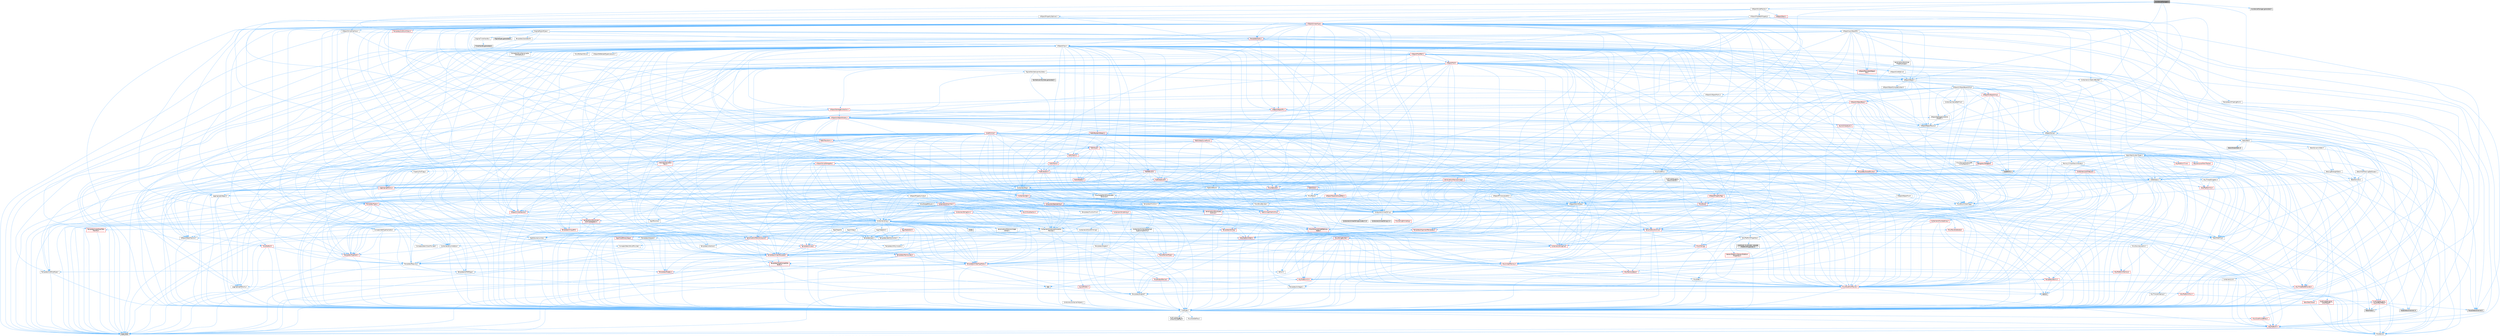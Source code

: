 digraph "AvoidanceManager.h"
{
 // INTERACTIVE_SVG=YES
 // LATEX_PDF_SIZE
  bgcolor="transparent";
  edge [fontname=Helvetica,fontsize=10,labelfontname=Helvetica,labelfontsize=10];
  node [fontname=Helvetica,fontsize=10,shape=box,height=0.2,width=0.4];
  Node1 [id="Node000001",label="AvoidanceManager.h",height=0.2,width=0.4,color="gray40", fillcolor="grey60", style="filled", fontcolor="black",tooltip=" "];
  Node1 -> Node2 [id="edge1_Node000001_Node000002",color="steelblue1",style="solid",tooltip=" "];
  Node2 [id="Node000002",label="Stats/Stats.h",height=0.2,width=0.4,color="grey40", fillcolor="white", style="filled",URL="$dc/d09/Stats_8h.html",tooltip=" "];
  Node2 -> Node3 [id="edge2_Node000002_Node000003",color="steelblue1",style="solid",tooltip=" "];
  Node3 [id="Node000003",label="CoreGlobals.h",height=0.2,width=0.4,color="grey40", fillcolor="white", style="filled",URL="$d5/d8c/CoreGlobals_8h.html",tooltip=" "];
  Node3 -> Node4 [id="edge3_Node000003_Node000004",color="steelblue1",style="solid",tooltip=" "];
  Node4 [id="Node000004",label="Containers/UnrealString.h",height=0.2,width=0.4,color="grey40", fillcolor="white", style="filled",URL="$d5/dba/UnrealString_8h.html",tooltip=" "];
  Node4 -> Node5 [id="edge4_Node000004_Node000005",color="steelblue1",style="solid",tooltip=" "];
  Node5 [id="Node000005",label="Containers/UnrealStringIncludes.h.inl",height=0.2,width=0.4,color="grey60", fillcolor="#E0E0E0", style="filled",tooltip=" "];
  Node4 -> Node6 [id="edge5_Node000004_Node000006",color="steelblue1",style="solid",tooltip=" "];
  Node6 [id="Node000006",label="Containers/UnrealString.h.inl",height=0.2,width=0.4,color="grey60", fillcolor="#E0E0E0", style="filled",tooltip=" "];
  Node4 -> Node7 [id="edge6_Node000004_Node000007",color="steelblue1",style="solid",tooltip=" "];
  Node7 [id="Node000007",label="Misc/StringFormatArg.h",height=0.2,width=0.4,color="red", fillcolor="#FFF0F0", style="filled",URL="$d2/d16/StringFormatArg_8h.html",tooltip=" "];
  Node3 -> Node19 [id="edge7_Node000003_Node000019",color="steelblue1",style="solid",tooltip=" "];
  Node19 [id="Node000019",label="CoreTypes.h",height=0.2,width=0.4,color="grey40", fillcolor="white", style="filled",URL="$dc/dec/CoreTypes_8h.html",tooltip=" "];
  Node19 -> Node9 [id="edge8_Node000019_Node000009",color="steelblue1",style="solid",tooltip=" "];
  Node9 [id="Node000009",label="HAL/Platform.h",height=0.2,width=0.4,color="red", fillcolor="#FFF0F0", style="filled",URL="$d9/dd0/Platform_8h.html",tooltip=" "];
  Node9 -> Node10 [id="edge9_Node000009_Node000010",color="steelblue1",style="solid",tooltip=" "];
  Node10 [id="Node000010",label="Misc/Build.h",height=0.2,width=0.4,color="grey40", fillcolor="white", style="filled",URL="$d3/dbb/Build_8h.html",tooltip=" "];
  Node9 -> Node12 [id="edge10_Node000009_Node000012",color="steelblue1",style="solid",tooltip=" "];
  Node12 [id="Node000012",label="type_traits",height=0.2,width=0.4,color="grey60", fillcolor="#E0E0E0", style="filled",tooltip=" "];
  Node19 -> Node20 [id="edge11_Node000019_Node000020",color="steelblue1",style="solid",tooltip=" "];
  Node20 [id="Node000020",label="ProfilingDebugging\l/UMemoryDefines.h",height=0.2,width=0.4,color="grey40", fillcolor="white", style="filled",URL="$d2/da2/UMemoryDefines_8h.html",tooltip=" "];
  Node19 -> Node21 [id="edge12_Node000019_Node000021",color="steelblue1",style="solid",tooltip=" "];
  Node21 [id="Node000021",label="Misc/CoreMiscDefines.h",height=0.2,width=0.4,color="red", fillcolor="#FFF0F0", style="filled",URL="$da/d38/CoreMiscDefines_8h.html",tooltip=" "];
  Node21 -> Node9 [id="edge13_Node000021_Node000009",color="steelblue1",style="solid",tooltip=" "];
  Node19 -> Node22 [id="edge14_Node000019_Node000022",color="steelblue1",style="solid",tooltip=" "];
  Node22 [id="Node000022",label="Misc/CoreDefines.h",height=0.2,width=0.4,color="grey40", fillcolor="white", style="filled",URL="$d3/dd2/CoreDefines_8h.html",tooltip=" "];
  Node3 -> Node26 [id="edge15_Node000003_Node000026",color="steelblue1",style="solid",tooltip=" "];
  Node26 [id="Node000026",label="HAL/PlatformTLS.h",height=0.2,width=0.4,color="red", fillcolor="#FFF0F0", style="filled",URL="$d0/def/PlatformTLS_8h.html",tooltip=" "];
  Node26 -> Node19 [id="edge16_Node000026_Node000019",color="steelblue1",style="solid",tooltip=" "];
  Node3 -> Node29 [id="edge17_Node000003_Node000029",color="steelblue1",style="solid",tooltip=" "];
  Node29 [id="Node000029",label="Logging/LogMacros.h",height=0.2,width=0.4,color="red", fillcolor="#FFF0F0", style="filled",URL="$d0/d16/LogMacros_8h.html",tooltip=" "];
  Node29 -> Node4 [id="edge18_Node000029_Node000004",color="steelblue1",style="solid",tooltip=" "];
  Node29 -> Node19 [id="edge19_Node000029_Node000019",color="steelblue1",style="solid",tooltip=" "];
  Node29 -> Node30 [id="edge20_Node000029_Node000030",color="steelblue1",style="solid",tooltip=" "];
  Node30 [id="Node000030",label="Logging/LogCategory.h",height=0.2,width=0.4,color="grey40", fillcolor="white", style="filled",URL="$d9/d36/LogCategory_8h.html",tooltip=" "];
  Node30 -> Node19 [id="edge21_Node000030_Node000019",color="steelblue1",style="solid",tooltip=" "];
  Node30 -> Node31 [id="edge22_Node000030_Node000031",color="steelblue1",style="solid",tooltip=" "];
  Node31 [id="Node000031",label="Logging/LogVerbosity.h",height=0.2,width=0.4,color="grey40", fillcolor="white", style="filled",URL="$d2/d8f/LogVerbosity_8h.html",tooltip=" "];
  Node31 -> Node19 [id="edge23_Node000031_Node000019",color="steelblue1",style="solid",tooltip=" "];
  Node30 -> Node32 [id="edge24_Node000030_Node000032",color="steelblue1",style="solid",tooltip=" "];
  Node32 [id="Node000032",label="UObject/NameTypes.h",height=0.2,width=0.4,color="grey40", fillcolor="white", style="filled",URL="$d6/d35/NameTypes_8h.html",tooltip=" "];
  Node32 -> Node19 [id="edge25_Node000032_Node000019",color="steelblue1",style="solid",tooltip=" "];
  Node32 -> Node33 [id="edge26_Node000032_Node000033",color="steelblue1",style="solid",tooltip=" "];
  Node33 [id="Node000033",label="Misc/AssertionMacros.h",height=0.2,width=0.4,color="red", fillcolor="#FFF0F0", style="filled",URL="$d0/dfa/AssertionMacros_8h.html",tooltip=" "];
  Node33 -> Node19 [id="edge27_Node000033_Node000019",color="steelblue1",style="solid",tooltip=" "];
  Node33 -> Node9 [id="edge28_Node000033_Node000009",color="steelblue1",style="solid",tooltip=" "];
  Node33 -> Node34 [id="edge29_Node000033_Node000034",color="steelblue1",style="solid",tooltip=" "];
  Node34 [id="Node000034",label="HAL/PlatformMisc.h",height=0.2,width=0.4,color="red", fillcolor="#FFF0F0", style="filled",URL="$d0/df5/PlatformMisc_8h.html",tooltip=" "];
  Node34 -> Node19 [id="edge30_Node000034_Node000019",color="steelblue1",style="solid",tooltip=" "];
  Node34 -> Node58 [id="edge31_Node000034_Node000058",color="steelblue1",style="solid",tooltip=" "];
  Node58 [id="Node000058",label="ProfilingDebugging\l/CpuProfilerTrace.h",height=0.2,width=0.4,color="red", fillcolor="#FFF0F0", style="filled",URL="$da/dcb/CpuProfilerTrace_8h.html",tooltip=" "];
  Node58 -> Node19 [id="edge32_Node000058_Node000019",color="steelblue1",style="solid",tooltip=" "];
  Node58 -> Node10 [id="edge33_Node000058_Node000010",color="steelblue1",style="solid",tooltip=" "];
  Node58 -> Node63 [id="edge34_Node000058_Node000063",color="steelblue1",style="solid",tooltip=" "];
  Node63 [id="Node000063",label="Trace/Detail/Channel.h",height=0.2,width=0.4,color="grey60", fillcolor="#E0E0E0", style="filled",tooltip=" "];
  Node58 -> Node64 [id="edge35_Node000058_Node000064",color="steelblue1",style="solid",tooltip=" "];
  Node64 [id="Node000064",label="Trace/Detail/Channel.inl",height=0.2,width=0.4,color="grey60", fillcolor="#E0E0E0", style="filled",tooltip=" "];
  Node58 -> Node65 [id="edge36_Node000058_Node000065",color="steelblue1",style="solid",tooltip=" "];
  Node65 [id="Node000065",label="Trace/Trace.h",height=0.2,width=0.4,color="grey60", fillcolor="#E0E0E0", style="filled",tooltip=" "];
  Node33 -> Node66 [id="edge37_Node000033_Node000066",color="steelblue1",style="solid",tooltip=" "];
  Node66 [id="Node000066",label="Templates/EnableIf.h",height=0.2,width=0.4,color="grey40", fillcolor="white", style="filled",URL="$d7/d60/EnableIf_8h.html",tooltip=" "];
  Node66 -> Node19 [id="edge38_Node000066_Node000019",color="steelblue1",style="solid",tooltip=" "];
  Node33 -> Node79 [id="edge39_Node000033_Node000079",color="steelblue1",style="solid",tooltip=" "];
  Node79 [id="Node000079",label="atomic",height=0.2,width=0.4,color="grey60", fillcolor="#E0E0E0", style="filled",tooltip=" "];
  Node32 -> Node80 [id="edge40_Node000032_Node000080",color="steelblue1",style="solid",tooltip=" "];
  Node80 [id="Node000080",label="HAL/UnrealMemory.h",height=0.2,width=0.4,color="red", fillcolor="#FFF0F0", style="filled",URL="$d9/d96/UnrealMemory_8h.html",tooltip=" "];
  Node80 -> Node19 [id="edge41_Node000080_Node000019",color="steelblue1",style="solid",tooltip=" "];
  Node80 -> Node84 [id="edge42_Node000080_Node000084",color="steelblue1",style="solid",tooltip=" "];
  Node84 [id="Node000084",label="HAL/MemoryBase.h",height=0.2,width=0.4,color="red", fillcolor="#FFF0F0", style="filled",URL="$d6/d9f/MemoryBase_8h.html",tooltip=" "];
  Node84 -> Node19 [id="edge43_Node000084_Node000019",color="steelblue1",style="solid",tooltip=" "];
  Node84 -> Node42 [id="edge44_Node000084_Node000042",color="steelblue1",style="solid",tooltip=" "];
  Node42 [id="Node000042",label="HAL/PlatformCrt.h",height=0.2,width=0.4,color="red", fillcolor="#FFF0F0", style="filled",URL="$d8/d75/PlatformCrt_8h.html",tooltip=" "];
  Node42 -> Node43 [id="edge45_Node000042_Node000043",color="steelblue1",style="solid",tooltip=" "];
  Node43 [id="Node000043",label="new",height=0.2,width=0.4,color="grey60", fillcolor="#E0E0E0", style="filled",tooltip=" "];
  Node84 -> Node85 [id="edge46_Node000084_Node000085",color="steelblue1",style="solid",tooltip=" "];
  Node85 [id="Node000085",label="Misc/Exec.h",height=0.2,width=0.4,color="grey40", fillcolor="white", style="filled",URL="$de/ddb/Exec_8h.html",tooltip=" "];
  Node85 -> Node19 [id="edge47_Node000085_Node000019",color="steelblue1",style="solid",tooltip=" "];
  Node85 -> Node33 [id="edge48_Node000085_Node000033",color="steelblue1",style="solid",tooltip=" "];
  Node84 -> Node86 [id="edge49_Node000084_Node000086",color="steelblue1",style="solid",tooltip=" "];
  Node86 [id="Node000086",label="Misc/OutputDevice.h",height=0.2,width=0.4,color="red", fillcolor="#FFF0F0", style="filled",URL="$d7/d32/OutputDevice_8h.html",tooltip=" "];
  Node86 -> Node19 [id="edge50_Node000086_Node000019",color="steelblue1",style="solid",tooltip=" "];
  Node86 -> Node31 [id="edge51_Node000086_Node000031",color="steelblue1",style="solid",tooltip=" "];
  Node84 -> Node87 [id="edge52_Node000084_Node000087",color="steelblue1",style="solid",tooltip=" "];
  Node87 [id="Node000087",label="Templates/Atomic.h",height=0.2,width=0.4,color="red", fillcolor="#FFF0F0", style="filled",URL="$d3/d91/Atomic_8h.html",tooltip=" "];
  Node87 -> Node88 [id="edge53_Node000087_Node000088",color="steelblue1",style="solid",tooltip=" "];
  Node88 [id="Node000088",label="HAL/ThreadSafeCounter.h",height=0.2,width=0.4,color="red", fillcolor="#FFF0F0", style="filled",URL="$dc/dc9/ThreadSafeCounter_8h.html",tooltip=" "];
  Node88 -> Node19 [id="edge54_Node000088_Node000019",color="steelblue1",style="solid",tooltip=" "];
  Node87 -> Node90 [id="edge55_Node000087_Node000090",color="steelblue1",style="solid",tooltip=" "];
  Node90 [id="Node000090",label="Templates/IsIntegral.h",height=0.2,width=0.4,color="grey40", fillcolor="white", style="filled",URL="$da/d64/IsIntegral_8h.html",tooltip=" "];
  Node90 -> Node19 [id="edge56_Node000090_Node000019",color="steelblue1",style="solid",tooltip=" "];
  Node87 -> Node79 [id="edge57_Node000087_Node000079",color="steelblue1",style="solid",tooltip=" "];
  Node80 -> Node96 [id="edge58_Node000080_Node000096",color="steelblue1",style="solid",tooltip=" "];
  Node96 [id="Node000096",label="HAL/PlatformMemory.h",height=0.2,width=0.4,color="red", fillcolor="#FFF0F0", style="filled",URL="$de/d68/PlatformMemory_8h.html",tooltip=" "];
  Node96 -> Node19 [id="edge59_Node000096_Node000019",color="steelblue1",style="solid",tooltip=" "];
  Node32 -> Node100 [id="edge60_Node000032_Node000100",color="steelblue1",style="solid",tooltip=" "];
  Node100 [id="Node000100",label="Templates/UnrealTypeTraits.h",height=0.2,width=0.4,color="red", fillcolor="#FFF0F0", style="filled",URL="$d2/d2d/UnrealTypeTraits_8h.html",tooltip=" "];
  Node100 -> Node19 [id="edge61_Node000100_Node000019",color="steelblue1",style="solid",tooltip=" "];
  Node100 -> Node33 [id="edge62_Node000100_Node000033",color="steelblue1",style="solid",tooltip=" "];
  Node100 -> Node66 [id="edge63_Node000100_Node000066",color="steelblue1",style="solid",tooltip=" "];
  Node100 -> Node69 [id="edge64_Node000100_Node000069",color="steelblue1",style="solid",tooltip=" "];
  Node69 [id="Node000069",label="IsEnum.h",height=0.2,width=0.4,color="grey40", fillcolor="white", style="filled",URL="$d4/de5/IsEnum_8h.html",tooltip=" "];
  Node100 -> Node102 [id="edge65_Node000100_Node000102",color="steelblue1",style="solid",tooltip=" "];
  Node102 [id="Node000102",label="Templates/Models.h",height=0.2,width=0.4,color="red", fillcolor="#FFF0F0", style="filled",URL="$d3/d0c/Models_8h.html",tooltip=" "];
  Node100 -> Node103 [id="edge66_Node000100_Node000103",color="steelblue1",style="solid",tooltip=" "];
  Node103 [id="Node000103",label="Templates/IsPODType.h",height=0.2,width=0.4,color="grey40", fillcolor="white", style="filled",URL="$d7/db1/IsPODType_8h.html",tooltip=" "];
  Node103 -> Node19 [id="edge67_Node000103_Node000019",color="steelblue1",style="solid",tooltip=" "];
  Node100 -> Node104 [id="edge68_Node000100_Node000104",color="steelblue1",style="solid",tooltip=" "];
  Node104 [id="Node000104",label="Templates/IsUECoreType.h",height=0.2,width=0.4,color="grey40", fillcolor="white", style="filled",URL="$d1/db8/IsUECoreType_8h.html",tooltip=" "];
  Node104 -> Node19 [id="edge69_Node000104_Node000019",color="steelblue1",style="solid",tooltip=" "];
  Node104 -> Node12 [id="edge70_Node000104_Node000012",color="steelblue1",style="solid",tooltip=" "];
  Node32 -> Node105 [id="edge71_Node000032_Node000105",color="steelblue1",style="solid",tooltip=" "];
  Node105 [id="Node000105",label="Templates/UnrealTemplate.h",height=0.2,width=0.4,color="red", fillcolor="#FFF0F0", style="filled",URL="$d4/d24/UnrealTemplate_8h.html",tooltip=" "];
  Node105 -> Node19 [id="edge72_Node000105_Node000019",color="steelblue1",style="solid",tooltip=" "];
  Node105 -> Node80 [id="edge73_Node000105_Node000080",color="steelblue1",style="solid",tooltip=" "];
  Node105 -> Node100 [id="edge74_Node000105_Node000100",color="steelblue1",style="solid",tooltip=" "];
  Node105 -> Node74 [id="edge75_Node000105_Node000074",color="steelblue1",style="solid",tooltip=" "];
  Node74 [id="Node000074",label="Templates/Requires.h",height=0.2,width=0.4,color="grey40", fillcolor="white", style="filled",URL="$dc/d96/Requires_8h.html",tooltip=" "];
  Node74 -> Node66 [id="edge76_Node000074_Node000066",color="steelblue1",style="solid",tooltip=" "];
  Node74 -> Node12 [id="edge77_Node000074_Node000012",color="steelblue1",style="solid",tooltip=" "];
  Node105 -> Node109 [id="edge78_Node000105_Node000109",color="steelblue1",style="solid",tooltip=" "];
  Node109 [id="Node000109",label="Templates/TypeCompatible\lBytes.h",height=0.2,width=0.4,color="red", fillcolor="#FFF0F0", style="filled",URL="$df/d0a/TypeCompatibleBytes_8h.html",tooltip=" "];
  Node109 -> Node19 [id="edge79_Node000109_Node000019",color="steelblue1",style="solid",tooltip=" "];
  Node109 -> Node43 [id="edge80_Node000109_Node000043",color="steelblue1",style="solid",tooltip=" "];
  Node109 -> Node12 [id="edge81_Node000109_Node000012",color="steelblue1",style="solid",tooltip=" "];
  Node105 -> Node12 [id="edge82_Node000105_Node000012",color="steelblue1",style="solid",tooltip=" "];
  Node32 -> Node4 [id="edge83_Node000032_Node000004",color="steelblue1",style="solid",tooltip=" "];
  Node32 -> Node111 [id="edge84_Node000032_Node000111",color="steelblue1",style="solid",tooltip=" "];
  Node111 [id="Node000111",label="HAL/CriticalSection.h",height=0.2,width=0.4,color="red", fillcolor="#FFF0F0", style="filled",URL="$d6/d90/CriticalSection_8h.html",tooltip=" "];
  Node32 -> Node114 [id="edge85_Node000032_Node000114",color="steelblue1",style="solid",tooltip=" "];
  Node114 [id="Node000114",label="Containers/StringConv.h",height=0.2,width=0.4,color="red", fillcolor="#FFF0F0", style="filled",URL="$d3/ddf/StringConv_8h.html",tooltip=" "];
  Node114 -> Node19 [id="edge86_Node000114_Node000019",color="steelblue1",style="solid",tooltip=" "];
  Node114 -> Node33 [id="edge87_Node000114_Node000033",color="steelblue1",style="solid",tooltip=" "];
  Node114 -> Node115 [id="edge88_Node000114_Node000115",color="steelblue1",style="solid",tooltip=" "];
  Node115 [id="Node000115",label="Containers/ContainerAllocation\lPolicies.h",height=0.2,width=0.4,color="grey40", fillcolor="white", style="filled",URL="$d7/dff/ContainerAllocationPolicies_8h.html",tooltip=" "];
  Node115 -> Node19 [id="edge89_Node000115_Node000019",color="steelblue1",style="solid",tooltip=" "];
  Node115 -> Node116 [id="edge90_Node000115_Node000116",color="steelblue1",style="solid",tooltip=" "];
  Node116 [id="Node000116",label="Containers/ContainerHelpers.h",height=0.2,width=0.4,color="grey40", fillcolor="white", style="filled",URL="$d7/d33/ContainerHelpers_8h.html",tooltip=" "];
  Node116 -> Node19 [id="edge91_Node000116_Node000019",color="steelblue1",style="solid",tooltip=" "];
  Node115 -> Node115 [id="edge92_Node000115_Node000115",color="steelblue1",style="solid",tooltip=" "];
  Node115 -> Node117 [id="edge93_Node000115_Node000117",color="steelblue1",style="solid",tooltip=" "];
  Node117 [id="Node000117",label="HAL/PlatformMath.h",height=0.2,width=0.4,color="red", fillcolor="#FFF0F0", style="filled",URL="$dc/d53/PlatformMath_8h.html",tooltip=" "];
  Node117 -> Node19 [id="edge94_Node000117_Node000019",color="steelblue1",style="solid",tooltip=" "];
  Node115 -> Node80 [id="edge95_Node000115_Node000080",color="steelblue1",style="solid",tooltip=" "];
  Node115 -> Node52 [id="edge96_Node000115_Node000052",color="steelblue1",style="solid",tooltip=" "];
  Node52 [id="Node000052",label="Math/NumericLimits.h",height=0.2,width=0.4,color="grey40", fillcolor="white", style="filled",URL="$df/d1b/NumericLimits_8h.html",tooltip=" "];
  Node52 -> Node19 [id="edge97_Node000052_Node000019",color="steelblue1",style="solid",tooltip=" "];
  Node115 -> Node33 [id="edge98_Node000115_Node000033",color="steelblue1",style="solid",tooltip=" "];
  Node115 -> Node125 [id="edge99_Node000115_Node000125",color="steelblue1",style="solid",tooltip=" "];
  Node125 [id="Node000125",label="Templates/IsPolymorphic.h",height=0.2,width=0.4,color="grey40", fillcolor="white", style="filled",URL="$dc/d20/IsPolymorphic_8h.html",tooltip=" "];
  Node115 -> Node126 [id="edge100_Node000115_Node000126",color="steelblue1",style="solid",tooltip=" "];
  Node126 [id="Node000126",label="Templates/MemoryOps.h",height=0.2,width=0.4,color="red", fillcolor="#FFF0F0", style="filled",URL="$db/dea/MemoryOps_8h.html",tooltip=" "];
  Node126 -> Node19 [id="edge101_Node000126_Node000019",color="steelblue1",style="solid",tooltip=" "];
  Node126 -> Node80 [id="edge102_Node000126_Node000080",color="steelblue1",style="solid",tooltip=" "];
  Node126 -> Node74 [id="edge103_Node000126_Node000074",color="steelblue1",style="solid",tooltip=" "];
  Node126 -> Node100 [id="edge104_Node000126_Node000100",color="steelblue1",style="solid",tooltip=" "];
  Node126 -> Node43 [id="edge105_Node000126_Node000043",color="steelblue1",style="solid",tooltip=" "];
  Node126 -> Node12 [id="edge106_Node000126_Node000012",color="steelblue1",style="solid",tooltip=" "];
  Node115 -> Node109 [id="edge107_Node000115_Node000109",color="steelblue1",style="solid",tooltip=" "];
  Node115 -> Node12 [id="edge108_Node000115_Node000012",color="steelblue1",style="solid",tooltip=" "];
  Node114 -> Node127 [id="edge109_Node000114_Node000127",color="steelblue1",style="solid",tooltip=" "];
  Node127 [id="Node000127",label="Containers/Array.h",height=0.2,width=0.4,color="grey40", fillcolor="white", style="filled",URL="$df/dd0/Array_8h.html",tooltip=" "];
  Node127 -> Node19 [id="edge110_Node000127_Node000019",color="steelblue1",style="solid",tooltip=" "];
  Node127 -> Node33 [id="edge111_Node000127_Node000033",color="steelblue1",style="solid",tooltip=" "];
  Node127 -> Node128 [id="edge112_Node000127_Node000128",color="steelblue1",style="solid",tooltip=" "];
  Node128 [id="Node000128",label="Misc/IntrusiveUnsetOptional\lState.h",height=0.2,width=0.4,color="red", fillcolor="#FFF0F0", style="filled",URL="$d2/d0a/IntrusiveUnsetOptionalState_8h.html",tooltip=" "];
  Node127 -> Node130 [id="edge113_Node000127_Node000130",color="steelblue1",style="solid",tooltip=" "];
  Node130 [id="Node000130",label="Misc/ReverseIterate.h",height=0.2,width=0.4,color="red", fillcolor="#FFF0F0", style="filled",URL="$db/de3/ReverseIterate_8h.html",tooltip=" "];
  Node130 -> Node9 [id="edge114_Node000130_Node000009",color="steelblue1",style="solid",tooltip=" "];
  Node127 -> Node80 [id="edge115_Node000127_Node000080",color="steelblue1",style="solid",tooltip=" "];
  Node127 -> Node100 [id="edge116_Node000127_Node000100",color="steelblue1",style="solid",tooltip=" "];
  Node127 -> Node105 [id="edge117_Node000127_Node000105",color="steelblue1",style="solid",tooltip=" "];
  Node127 -> Node132 [id="edge118_Node000127_Node000132",color="steelblue1",style="solid",tooltip=" "];
  Node132 [id="Node000132",label="Containers/AllowShrinking.h",height=0.2,width=0.4,color="grey40", fillcolor="white", style="filled",URL="$d7/d1a/AllowShrinking_8h.html",tooltip=" "];
  Node132 -> Node19 [id="edge119_Node000132_Node000019",color="steelblue1",style="solid",tooltip=" "];
  Node127 -> Node115 [id="edge120_Node000127_Node000115",color="steelblue1",style="solid",tooltip=" "];
  Node127 -> Node133 [id="edge121_Node000127_Node000133",color="steelblue1",style="solid",tooltip=" "];
  Node133 [id="Node000133",label="Containers/ContainerElement\lTypeCompatibility.h",height=0.2,width=0.4,color="grey40", fillcolor="white", style="filled",URL="$df/ddf/ContainerElementTypeCompatibility_8h.html",tooltip=" "];
  Node133 -> Node19 [id="edge122_Node000133_Node000019",color="steelblue1",style="solid",tooltip=" "];
  Node133 -> Node100 [id="edge123_Node000133_Node000100",color="steelblue1",style="solid",tooltip=" "];
  Node127 -> Node134 [id="edge124_Node000127_Node000134",color="steelblue1",style="solid",tooltip=" "];
  Node134 [id="Node000134",label="Serialization/Archive.h",height=0.2,width=0.4,color="red", fillcolor="#FFF0F0", style="filled",URL="$d7/d3b/Archive_8h.html",tooltip=" "];
  Node134 -> Node19 [id="edge125_Node000134_Node000019",color="steelblue1",style="solid",tooltip=" "];
  Node134 -> Node135 [id="edge126_Node000134_Node000135",color="steelblue1",style="solid",tooltip=" "];
  Node135 [id="Node000135",label="HAL/PlatformProperties.h",height=0.2,width=0.4,color="grey40", fillcolor="white", style="filled",URL="$d9/db0/PlatformProperties_8h.html",tooltip=" "];
  Node135 -> Node19 [id="edge127_Node000135_Node000019",color="steelblue1",style="solid",tooltip=" "];
  Node135 -> Node136 [id="edge128_Node000135_Node000136",color="steelblue1",style="solid",tooltip=" "];
  Node136 [id="Node000136",label="GenericPlatform/GenericPlatform\lProperties.h",height=0.2,width=0.4,color="red", fillcolor="#FFF0F0", style="filled",URL="$d2/dcd/GenericPlatformProperties_8h.html",tooltip=" "];
  Node136 -> Node19 [id="edge129_Node000136_Node000019",color="steelblue1",style="solid",tooltip=" "];
  Node135 -> Node137 [id="edge130_Node000135_Node000137",color="steelblue1",style="solid",tooltip=" "];
  Node137 [id="Node000137",label="COMPILED_PLATFORM_HEADER\l(PlatformProperties.h)",height=0.2,width=0.4,color="grey60", fillcolor="#E0E0E0", style="filled",tooltip=" "];
  Node134 -> Node39 [id="edge131_Node000134_Node000039",color="steelblue1",style="solid",tooltip=" "];
  Node39 [id="Node000039",label="Math/MathFwd.h",height=0.2,width=0.4,color="grey40", fillcolor="white", style="filled",URL="$d2/d10/MathFwd_8h.html",tooltip=" "];
  Node39 -> Node9 [id="edge132_Node000039_Node000009",color="steelblue1",style="solid",tooltip=" "];
  Node134 -> Node33 [id="edge133_Node000134_Node000033",color="steelblue1",style="solid",tooltip=" "];
  Node134 -> Node10 [id="edge134_Node000134_Node000010",color="steelblue1",style="solid",tooltip=" "];
  Node134 -> Node66 [id="edge135_Node000134_Node000066",color="steelblue1",style="solid",tooltip=" "];
  Node134 -> Node122 [id="edge136_Node000134_Node000122",color="steelblue1",style="solid",tooltip=" "];
  Node122 [id="Node000122",label="Templates/IsSigned.h",height=0.2,width=0.4,color="grey40", fillcolor="white", style="filled",URL="$d8/dd8/IsSigned_8h.html",tooltip=" "];
  Node122 -> Node19 [id="edge137_Node000122_Node000019",color="steelblue1",style="solid",tooltip=" "];
  Node134 -> Node105 [id="edge138_Node000134_Node000105",color="steelblue1",style="solid",tooltip=" "];
  Node134 -> Node143 [id="edge139_Node000134_Node000143",color="steelblue1",style="solid",tooltip=" "];
  Node143 [id="Node000143",label="UObject/ObjectVersion.h",height=0.2,width=0.4,color="grey40", fillcolor="white", style="filled",URL="$da/d63/ObjectVersion_8h.html",tooltip=" "];
  Node143 -> Node19 [id="edge140_Node000143_Node000019",color="steelblue1",style="solid",tooltip=" "];
  Node127 -> Node144 [id="edge141_Node000127_Node000144",color="steelblue1",style="solid",tooltip=" "];
  Node144 [id="Node000144",label="Serialization/MemoryImage\lWriter.h",height=0.2,width=0.4,color="grey40", fillcolor="white", style="filled",URL="$d0/d08/MemoryImageWriter_8h.html",tooltip=" "];
  Node144 -> Node19 [id="edge142_Node000144_Node000019",color="steelblue1",style="solid",tooltip=" "];
  Node144 -> Node145 [id="edge143_Node000144_Node000145",color="steelblue1",style="solid",tooltip=" "];
  Node145 [id="Node000145",label="Serialization/MemoryLayout.h",height=0.2,width=0.4,color="red", fillcolor="#FFF0F0", style="filled",URL="$d7/d66/MemoryLayout_8h.html",tooltip=" "];
  Node145 -> Node146 [id="edge144_Node000145_Node000146",color="steelblue1",style="solid",tooltip=" "];
  Node146 [id="Node000146",label="Concepts/StaticClassProvider.h",height=0.2,width=0.4,color="grey40", fillcolor="white", style="filled",URL="$dd/d83/StaticClassProvider_8h.html",tooltip=" "];
  Node145 -> Node147 [id="edge145_Node000145_Node000147",color="steelblue1",style="solid",tooltip=" "];
  Node147 [id="Node000147",label="Concepts/StaticStructProvider.h",height=0.2,width=0.4,color="grey40", fillcolor="white", style="filled",URL="$d5/d77/StaticStructProvider_8h.html",tooltip=" "];
  Node145 -> Node148 [id="edge146_Node000145_Node000148",color="steelblue1",style="solid",tooltip=" "];
  Node148 [id="Node000148",label="Containers/EnumAsByte.h",height=0.2,width=0.4,color="grey40", fillcolor="white", style="filled",URL="$d6/d9a/EnumAsByte_8h.html",tooltip=" "];
  Node148 -> Node19 [id="edge147_Node000148_Node000019",color="steelblue1",style="solid",tooltip=" "];
  Node148 -> Node103 [id="edge148_Node000148_Node000103",color="steelblue1",style="solid",tooltip=" "];
  Node148 -> Node149 [id="edge149_Node000148_Node000149",color="steelblue1",style="solid",tooltip=" "];
  Node149 [id="Node000149",label="Templates/TypeHash.h",height=0.2,width=0.4,color="red", fillcolor="#FFF0F0", style="filled",URL="$d1/d62/TypeHash_8h.html",tooltip=" "];
  Node149 -> Node19 [id="edge150_Node000149_Node000019",color="steelblue1",style="solid",tooltip=" "];
  Node149 -> Node74 [id="edge151_Node000149_Node000074",color="steelblue1",style="solid",tooltip=" "];
  Node149 -> Node12 [id="edge152_Node000149_Node000012",color="steelblue1",style="solid",tooltip=" "];
  Node145 -> Node36 [id="edge153_Node000145_Node000036",color="steelblue1",style="solid",tooltip=" "];
  Node36 [id="Node000036",label="Containers/StringFwd.h",height=0.2,width=0.4,color="red", fillcolor="#FFF0F0", style="filled",URL="$df/d37/StringFwd_8h.html",tooltip=" "];
  Node36 -> Node19 [id="edge154_Node000036_Node000019",color="steelblue1",style="solid",tooltip=" "];
  Node36 -> Node37 [id="edge155_Node000036_Node000037",color="steelblue1",style="solid",tooltip=" "];
  Node37 [id="Node000037",label="Traits/ElementType.h",height=0.2,width=0.4,color="red", fillcolor="#FFF0F0", style="filled",URL="$d5/d4f/ElementType_8h.html",tooltip=" "];
  Node37 -> Node9 [id="edge156_Node000037_Node000009",color="steelblue1",style="solid",tooltip=" "];
  Node37 -> Node12 [id="edge157_Node000037_Node000012",color="steelblue1",style="solid",tooltip=" "];
  Node145 -> Node80 [id="edge158_Node000145_Node000080",color="steelblue1",style="solid",tooltip=" "];
  Node145 -> Node66 [id="edge159_Node000145_Node000066",color="steelblue1",style="solid",tooltip=" "];
  Node145 -> Node157 [id="edge160_Node000145_Node000157",color="steelblue1",style="solid",tooltip=" "];
  Node157 [id="Node000157",label="Templates/IsAbstract.h",height=0.2,width=0.4,color="grey40", fillcolor="white", style="filled",URL="$d8/db7/IsAbstract_8h.html",tooltip=" "];
  Node145 -> Node125 [id="edge161_Node000145_Node000125",color="steelblue1",style="solid",tooltip=" "];
  Node145 -> Node102 [id="edge162_Node000145_Node000102",color="steelblue1",style="solid",tooltip=" "];
  Node145 -> Node105 [id="edge163_Node000145_Node000105",color="steelblue1",style="solid",tooltip=" "];
  Node127 -> Node158 [id="edge164_Node000127_Node000158",color="steelblue1",style="solid",tooltip=" "];
  Node158 [id="Node000158",label="Algo/Heapify.h",height=0.2,width=0.4,color="grey40", fillcolor="white", style="filled",URL="$d0/d2a/Heapify_8h.html",tooltip=" "];
  Node158 -> Node159 [id="edge165_Node000158_Node000159",color="steelblue1",style="solid",tooltip=" "];
  Node159 [id="Node000159",label="Algo/Impl/BinaryHeap.h",height=0.2,width=0.4,color="red", fillcolor="#FFF0F0", style="filled",URL="$d7/da3/Algo_2Impl_2BinaryHeap_8h.html",tooltip=" "];
  Node159 -> Node160 [id="edge166_Node000159_Node000160",color="steelblue1",style="solid",tooltip=" "];
  Node160 [id="Node000160",label="Templates/Invoke.h",height=0.2,width=0.4,color="red", fillcolor="#FFF0F0", style="filled",URL="$d7/deb/Invoke_8h.html",tooltip=" "];
  Node160 -> Node19 [id="edge167_Node000160_Node000019",color="steelblue1",style="solid",tooltip=" "];
  Node160 -> Node105 [id="edge168_Node000160_Node000105",color="steelblue1",style="solid",tooltip=" "];
  Node160 -> Node12 [id="edge169_Node000160_Node000012",color="steelblue1",style="solid",tooltip=" "];
  Node159 -> Node12 [id="edge170_Node000159_Node000012",color="steelblue1",style="solid",tooltip=" "];
  Node158 -> Node164 [id="edge171_Node000158_Node000164",color="steelblue1",style="solid",tooltip=" "];
  Node164 [id="Node000164",label="Templates/IdentityFunctor.h",height=0.2,width=0.4,color="grey40", fillcolor="white", style="filled",URL="$d7/d2e/IdentityFunctor_8h.html",tooltip=" "];
  Node164 -> Node9 [id="edge172_Node000164_Node000009",color="steelblue1",style="solid",tooltip=" "];
  Node158 -> Node160 [id="edge173_Node000158_Node000160",color="steelblue1",style="solid",tooltip=" "];
  Node158 -> Node165 [id="edge174_Node000158_Node000165",color="steelblue1",style="solid",tooltip=" "];
  Node165 [id="Node000165",label="Templates/Less.h",height=0.2,width=0.4,color="grey40", fillcolor="white", style="filled",URL="$de/dc8/Less_8h.html",tooltip=" "];
  Node165 -> Node19 [id="edge175_Node000165_Node000019",color="steelblue1",style="solid",tooltip=" "];
  Node165 -> Node105 [id="edge176_Node000165_Node000105",color="steelblue1",style="solid",tooltip=" "];
  Node158 -> Node105 [id="edge177_Node000158_Node000105",color="steelblue1",style="solid",tooltip=" "];
  Node127 -> Node166 [id="edge178_Node000127_Node000166",color="steelblue1",style="solid",tooltip=" "];
  Node166 [id="Node000166",label="Algo/HeapSort.h",height=0.2,width=0.4,color="grey40", fillcolor="white", style="filled",URL="$d3/d92/HeapSort_8h.html",tooltip=" "];
  Node166 -> Node159 [id="edge179_Node000166_Node000159",color="steelblue1",style="solid",tooltip=" "];
  Node166 -> Node164 [id="edge180_Node000166_Node000164",color="steelblue1",style="solid",tooltip=" "];
  Node166 -> Node165 [id="edge181_Node000166_Node000165",color="steelblue1",style="solid",tooltip=" "];
  Node166 -> Node105 [id="edge182_Node000166_Node000105",color="steelblue1",style="solid",tooltip=" "];
  Node127 -> Node167 [id="edge183_Node000127_Node000167",color="steelblue1",style="solid",tooltip=" "];
  Node167 [id="Node000167",label="Algo/IsHeap.h",height=0.2,width=0.4,color="grey40", fillcolor="white", style="filled",URL="$de/d32/IsHeap_8h.html",tooltip=" "];
  Node167 -> Node159 [id="edge184_Node000167_Node000159",color="steelblue1",style="solid",tooltip=" "];
  Node167 -> Node164 [id="edge185_Node000167_Node000164",color="steelblue1",style="solid",tooltip=" "];
  Node167 -> Node160 [id="edge186_Node000167_Node000160",color="steelblue1",style="solid",tooltip=" "];
  Node167 -> Node165 [id="edge187_Node000167_Node000165",color="steelblue1",style="solid",tooltip=" "];
  Node167 -> Node105 [id="edge188_Node000167_Node000105",color="steelblue1",style="solid",tooltip=" "];
  Node127 -> Node159 [id="edge189_Node000127_Node000159",color="steelblue1",style="solid",tooltip=" "];
  Node127 -> Node168 [id="edge190_Node000127_Node000168",color="steelblue1",style="solid",tooltip=" "];
  Node168 [id="Node000168",label="Algo/StableSort.h",height=0.2,width=0.4,color="red", fillcolor="#FFF0F0", style="filled",URL="$d7/d3c/StableSort_8h.html",tooltip=" "];
  Node168 -> Node164 [id="edge191_Node000168_Node000164",color="steelblue1",style="solid",tooltip=" "];
  Node168 -> Node160 [id="edge192_Node000168_Node000160",color="steelblue1",style="solid",tooltip=" "];
  Node168 -> Node165 [id="edge193_Node000168_Node000165",color="steelblue1",style="solid",tooltip=" "];
  Node168 -> Node105 [id="edge194_Node000168_Node000105",color="steelblue1",style="solid",tooltip=" "];
  Node127 -> Node171 [id="edge195_Node000127_Node000171",color="steelblue1",style="solid",tooltip=" "];
  Node171 [id="Node000171",label="Concepts/GetTypeHashable.h",height=0.2,width=0.4,color="grey40", fillcolor="white", style="filled",URL="$d3/da2/GetTypeHashable_8h.html",tooltip=" "];
  Node171 -> Node19 [id="edge196_Node000171_Node000019",color="steelblue1",style="solid",tooltip=" "];
  Node171 -> Node149 [id="edge197_Node000171_Node000149",color="steelblue1",style="solid",tooltip=" "];
  Node127 -> Node164 [id="edge198_Node000127_Node000164",color="steelblue1",style="solid",tooltip=" "];
  Node127 -> Node160 [id="edge199_Node000127_Node000160",color="steelblue1",style="solid",tooltip=" "];
  Node127 -> Node165 [id="edge200_Node000127_Node000165",color="steelblue1",style="solid",tooltip=" "];
  Node127 -> Node172 [id="edge201_Node000127_Node000172",color="steelblue1",style="solid",tooltip=" "];
  Node172 [id="Node000172",label="Templates/LosesQualifiers\lFromTo.h",height=0.2,width=0.4,color="red", fillcolor="#FFF0F0", style="filled",URL="$d2/db3/LosesQualifiersFromTo_8h.html",tooltip=" "];
  Node172 -> Node12 [id="edge202_Node000172_Node000012",color="steelblue1",style="solid",tooltip=" "];
  Node127 -> Node74 [id="edge203_Node000127_Node000074",color="steelblue1",style="solid",tooltip=" "];
  Node127 -> Node173 [id="edge204_Node000127_Node000173",color="steelblue1",style="solid",tooltip=" "];
  Node173 [id="Node000173",label="Templates/Sorting.h",height=0.2,width=0.4,color="red", fillcolor="#FFF0F0", style="filled",URL="$d3/d9e/Sorting_8h.html",tooltip=" "];
  Node173 -> Node19 [id="edge205_Node000173_Node000019",color="steelblue1",style="solid",tooltip=" "];
  Node173 -> Node117 [id="edge206_Node000173_Node000117",color="steelblue1",style="solid",tooltip=" "];
  Node173 -> Node165 [id="edge207_Node000173_Node000165",color="steelblue1",style="solid",tooltip=" "];
  Node127 -> Node177 [id="edge208_Node000127_Node000177",color="steelblue1",style="solid",tooltip=" "];
  Node177 [id="Node000177",label="Templates/AlignmentTemplates.h",height=0.2,width=0.4,color="red", fillcolor="#FFF0F0", style="filled",URL="$dd/d32/AlignmentTemplates_8h.html",tooltip=" "];
  Node177 -> Node19 [id="edge209_Node000177_Node000019",color="steelblue1",style="solid",tooltip=" "];
  Node177 -> Node90 [id="edge210_Node000177_Node000090",color="steelblue1",style="solid",tooltip=" "];
  Node127 -> Node37 [id="edge211_Node000127_Node000037",color="steelblue1",style="solid",tooltip=" "];
  Node127 -> Node123 [id="edge212_Node000127_Node000123",color="steelblue1",style="solid",tooltip=" "];
  Node123 [id="Node000123",label="limits",height=0.2,width=0.4,color="grey60", fillcolor="#E0E0E0", style="filled",tooltip=" "];
  Node127 -> Node12 [id="edge213_Node000127_Node000012",color="steelblue1",style="solid",tooltip=" "];
  Node114 -> Node151 [id="edge214_Node000114_Node000151",color="steelblue1",style="solid",tooltip=" "];
  Node151 [id="Node000151",label="Misc/CString.h",height=0.2,width=0.4,color="red", fillcolor="#FFF0F0", style="filled",URL="$d2/d49/CString_8h.html",tooltip=" "];
  Node151 -> Node19 [id="edge215_Node000151_Node000019",color="steelblue1",style="solid",tooltip=" "];
  Node151 -> Node42 [id="edge216_Node000151_Node000042",color="steelblue1",style="solid",tooltip=" "];
  Node151 -> Node33 [id="edge217_Node000151_Node000033",color="steelblue1",style="solid",tooltip=" "];
  Node114 -> Node105 [id="edge218_Node000114_Node000105",color="steelblue1",style="solid",tooltip=" "];
  Node114 -> Node100 [id="edge219_Node000114_Node000100",color="steelblue1",style="solid",tooltip=" "];
  Node114 -> Node37 [id="edge220_Node000114_Node000037",color="steelblue1",style="solid",tooltip=" "];
  Node114 -> Node12 [id="edge221_Node000114_Node000012",color="steelblue1",style="solid",tooltip=" "];
  Node32 -> Node36 [id="edge222_Node000032_Node000036",color="steelblue1",style="solid",tooltip=" "];
  Node32 -> Node179 [id="edge223_Node000032_Node000179",color="steelblue1",style="solid",tooltip=" "];
  Node179 [id="Node000179",label="UObject/UnrealNames.h",height=0.2,width=0.4,color="red", fillcolor="#FFF0F0", style="filled",URL="$d8/db1/UnrealNames_8h.html",tooltip=" "];
  Node179 -> Node19 [id="edge224_Node000179_Node000019",color="steelblue1",style="solid",tooltip=" "];
  Node32 -> Node87 [id="edge225_Node000032_Node000087",color="steelblue1",style="solid",tooltip=" "];
  Node32 -> Node145 [id="edge226_Node000032_Node000145",color="steelblue1",style="solid",tooltip=" "];
  Node32 -> Node128 [id="edge227_Node000032_Node000128",color="steelblue1",style="solid",tooltip=" "];
  Node32 -> Node181 [id="edge228_Node000032_Node000181",color="steelblue1",style="solid",tooltip=" "];
  Node181 [id="Node000181",label="Misc/StringBuilder.h",height=0.2,width=0.4,color="red", fillcolor="#FFF0F0", style="filled",URL="$d4/d52/StringBuilder_8h.html",tooltip=" "];
  Node181 -> Node36 [id="edge229_Node000181_Node000036",color="steelblue1",style="solid",tooltip=" "];
  Node181 -> Node19 [id="edge230_Node000181_Node000019",color="steelblue1",style="solid",tooltip=" "];
  Node181 -> Node80 [id="edge231_Node000181_Node000080",color="steelblue1",style="solid",tooltip=" "];
  Node181 -> Node33 [id="edge232_Node000181_Node000033",color="steelblue1",style="solid",tooltip=" "];
  Node181 -> Node151 [id="edge233_Node000181_Node000151",color="steelblue1",style="solid",tooltip=" "];
  Node181 -> Node66 [id="edge234_Node000181_Node000066",color="steelblue1",style="solid",tooltip=" "];
  Node181 -> Node74 [id="edge235_Node000181_Node000074",color="steelblue1",style="solid",tooltip=" "];
  Node181 -> Node105 [id="edge236_Node000181_Node000105",color="steelblue1",style="solid",tooltip=" "];
  Node181 -> Node100 [id="edge237_Node000181_Node000100",color="steelblue1",style="solid",tooltip=" "];
  Node181 -> Node12 [id="edge238_Node000181_Node000012",color="steelblue1",style="solid",tooltip=" "];
  Node32 -> Node65 [id="edge239_Node000032_Node000065",color="steelblue1",style="solid",tooltip=" "];
  Node29 -> Node31 [id="edge240_Node000029_Node000031",color="steelblue1",style="solid",tooltip=" "];
  Node29 -> Node33 [id="edge241_Node000029_Node000033",color="steelblue1",style="solid",tooltip=" "];
  Node29 -> Node10 [id="edge242_Node000029_Node000010",color="steelblue1",style="solid",tooltip=" "];
  Node29 -> Node66 [id="edge243_Node000029_Node000066",color="steelblue1",style="solid",tooltip=" "];
  Node29 -> Node12 [id="edge244_Node000029_Node000012",color="steelblue1",style="solid",tooltip=" "];
  Node3 -> Node10 [id="edge245_Node000003_Node000010",color="steelblue1",style="solid",tooltip=" "];
  Node3 -> Node54 [id="edge246_Node000003_Node000054",color="steelblue1",style="solid",tooltip=" "];
  Node54 [id="Node000054",label="Misc/EnumClassFlags.h",height=0.2,width=0.4,color="grey40", fillcolor="white", style="filled",URL="$d8/de7/EnumClassFlags_8h.html",tooltip=" "];
  Node3 -> Node86 [id="edge247_Node000003_Node000086",color="steelblue1",style="solid",tooltip=" "];
  Node3 -> Node58 [id="edge248_Node000003_Node000058",color="steelblue1",style="solid",tooltip=" "];
  Node3 -> Node87 [id="edge249_Node000003_Node000087",color="steelblue1",style="solid",tooltip=" "];
  Node3 -> Node32 [id="edge250_Node000003_Node000032",color="steelblue1",style="solid",tooltip=" "];
  Node3 -> Node79 [id="edge251_Node000003_Node000079",color="steelblue1",style="solid",tooltip=" "];
  Node2 -> Node19 [id="edge252_Node000002_Node000019",color="steelblue1",style="solid",tooltip=" "];
  Node2 -> Node189 [id="edge253_Node000002_Node000189",color="steelblue1",style="solid",tooltip=" "];
  Node189 [id="Node000189",label="StatsCommon.h",height=0.2,width=0.4,color="grey40", fillcolor="white", style="filled",URL="$df/d16/StatsCommon_8h.html",tooltip=" "];
  Node189 -> Node19 [id="edge254_Node000189_Node000019",color="steelblue1",style="solid",tooltip=" "];
  Node189 -> Node10 [id="edge255_Node000189_Node000010",color="steelblue1",style="solid",tooltip=" "];
  Node189 -> Node54 [id="edge256_Node000189_Node000054",color="steelblue1",style="solid",tooltip=" "];
  Node2 -> Node190 [id="edge257_Node000002_Node000190",color="steelblue1",style="solid",tooltip=" "];
  Node190 [id="Node000190",label="Stats/DynamicStats.h",height=0.2,width=0.4,color="grey40", fillcolor="white", style="filled",URL="$dc/d24/DynamicStats_8h.html",tooltip=" "];
  Node190 -> Node10 [id="edge258_Node000190_Node000010",color="steelblue1",style="solid",tooltip=" "];
  Node190 -> Node191 [id="edge259_Node000190_Node000191",color="steelblue1",style="solid",tooltip=" "];
  Node191 [id="Node000191",label="Stats/LightweightStats.h",height=0.2,width=0.4,color="grey40", fillcolor="white", style="filled",URL="$d5/d66/LightweightStats_8h.html",tooltip=" "];
  Node191 -> Node19 [id="edge260_Node000191_Node000019",color="steelblue1",style="solid",tooltip=" "];
  Node191 -> Node3 [id="edge261_Node000191_Node000003",color="steelblue1",style="solid",tooltip=" "];
  Node191 -> Node10 [id="edge262_Node000191_Node000010",color="steelblue1",style="solid",tooltip=" "];
  Node191 -> Node189 [id="edge263_Node000191_Node000189",color="steelblue1",style="solid",tooltip=" "];
  Node190 -> Node192 [id="edge264_Node000190_Node000192",color="steelblue1",style="solid",tooltip=" "];
  Node192 [id="Node000192",label="Stats/StatsSystemTypes.h",height=0.2,width=0.4,color="grey40", fillcolor="white", style="filled",URL="$d1/d5a/StatsSystemTypes_8h.html",tooltip=" "];
  Node192 -> Node10 [id="edge265_Node000192_Node000010",color="steelblue1",style="solid",tooltip=" "];
  Node192 -> Node21 [id="edge266_Node000192_Node000021",color="steelblue1",style="solid",tooltip=" "];
  Node192 -> Node127 [id="edge267_Node000192_Node000127",color="steelblue1",style="solid",tooltip=" "];
  Node192 -> Node193 [id="edge268_Node000192_Node000193",color="steelblue1",style="solid",tooltip=" "];
  Node193 [id="Node000193",label="Containers/ChunkedArray.h",height=0.2,width=0.4,color="red", fillcolor="#FFF0F0", style="filled",URL="$d8/db0/ChunkedArray_8h.html",tooltip=" "];
  Node193 -> Node19 [id="edge269_Node000193_Node000019",color="steelblue1",style="solid",tooltip=" "];
  Node193 -> Node33 [id="edge270_Node000193_Node000033",color="steelblue1",style="solid",tooltip=" "];
  Node193 -> Node128 [id="edge271_Node000193_Node000128",color="steelblue1",style="solid",tooltip=" "];
  Node193 -> Node100 [id="edge272_Node000193_Node000100",color="steelblue1",style="solid",tooltip=" "];
  Node192 -> Node115 [id="edge273_Node000192_Node000115",color="steelblue1",style="solid",tooltip=" "];
  Node192 -> Node195 [id="edge274_Node000192_Node000195",color="steelblue1",style="solid",tooltip=" "];
  Node195 [id="Node000195",label="Containers/LockFreeList.h",height=0.2,width=0.4,color="red", fillcolor="#FFF0F0", style="filled",URL="$d4/de7/LockFreeList_8h.html",tooltip=" "];
  Node195 -> Node127 [id="edge275_Node000195_Node000127",color="steelblue1",style="solid",tooltip=" "];
  Node195 -> Node3 [id="edge276_Node000195_Node000003",color="steelblue1",style="solid",tooltip=" "];
  Node195 -> Node19 [id="edge277_Node000195_Node000019",color="steelblue1",style="solid",tooltip=" "];
  Node195 -> Node88 [id="edge278_Node000195_Node000088",color="steelblue1",style="solid",tooltip=" "];
  Node195 -> Node29 [id="edge279_Node000195_Node000029",color="steelblue1",style="solid",tooltip=" "];
  Node195 -> Node33 [id="edge280_Node000195_Node000033",color="steelblue1",style="solid",tooltip=" "];
  Node195 -> Node177 [id="edge281_Node000195_Node000177",color="steelblue1",style="solid",tooltip=" "];
  Node195 -> Node199 [id="edge282_Node000195_Node000199",color="steelblue1",style="solid",tooltip=" "];
  Node199 [id="Node000199",label="Templates/Function.h",height=0.2,width=0.4,color="grey40", fillcolor="white", style="filled",URL="$df/df5/Function_8h.html",tooltip=" "];
  Node199 -> Node19 [id="edge283_Node000199_Node000019",color="steelblue1",style="solid",tooltip=" "];
  Node199 -> Node33 [id="edge284_Node000199_Node000033",color="steelblue1",style="solid",tooltip=" "];
  Node199 -> Node128 [id="edge285_Node000199_Node000128",color="steelblue1",style="solid",tooltip=" "];
  Node199 -> Node80 [id="edge286_Node000199_Node000080",color="steelblue1",style="solid",tooltip=" "];
  Node199 -> Node200 [id="edge287_Node000199_Node000200",color="steelblue1",style="solid",tooltip=" "];
  Node200 [id="Node000200",label="Templates/FunctionFwd.h",height=0.2,width=0.4,color="grey40", fillcolor="white", style="filled",URL="$d6/d54/FunctionFwd_8h.html",tooltip=" "];
  Node199 -> Node100 [id="edge288_Node000199_Node000100",color="steelblue1",style="solid",tooltip=" "];
  Node199 -> Node160 [id="edge289_Node000199_Node000160",color="steelblue1",style="solid",tooltip=" "];
  Node199 -> Node105 [id="edge290_Node000199_Node000105",color="steelblue1",style="solid",tooltip=" "];
  Node199 -> Node74 [id="edge291_Node000199_Node000074",color="steelblue1",style="solid",tooltip=" "];
  Node199 -> Node176 [id="edge292_Node000199_Node000176",color="steelblue1",style="solid",tooltip=" "];
  Node176 [id="Node000176",label="Math/UnrealMathUtility.h",height=0.2,width=0.4,color="red", fillcolor="#FFF0F0", style="filled",URL="$db/db8/UnrealMathUtility_8h.html",tooltip=" "];
  Node176 -> Node19 [id="edge293_Node000176_Node000019",color="steelblue1",style="solid",tooltip=" "];
  Node176 -> Node33 [id="edge294_Node000176_Node000033",color="steelblue1",style="solid",tooltip=" "];
  Node176 -> Node117 [id="edge295_Node000176_Node000117",color="steelblue1",style="solid",tooltip=" "];
  Node176 -> Node39 [id="edge296_Node000176_Node000039",color="steelblue1",style="solid",tooltip=" "];
  Node176 -> Node74 [id="edge297_Node000176_Node000074",color="steelblue1",style="solid",tooltip=" "];
  Node199 -> Node43 [id="edge298_Node000199_Node000043",color="steelblue1",style="solid",tooltip=" "];
  Node199 -> Node12 [id="edge299_Node000199_Node000012",color="steelblue1",style="solid",tooltip=" "];
  Node195 -> Node79 [id="edge300_Node000195_Node000079",color="steelblue1",style="solid",tooltip=" "];
  Node192 -> Node4 [id="edge301_Node000192_Node000004",color="steelblue1",style="solid",tooltip=" "];
  Node192 -> Node3 [id="edge302_Node000192_Node000003",color="steelblue1",style="solid",tooltip=" "];
  Node192 -> Node19 [id="edge303_Node000192_Node000019",color="steelblue1",style="solid",tooltip=" "];
  Node192 -> Node201 [id="edge304_Node000192_Node000201",color="steelblue1",style="solid",tooltip=" "];
  Node201 [id="Node000201",label="Delegates/Delegate.h",height=0.2,width=0.4,color="red", fillcolor="#FFF0F0", style="filled",URL="$d4/d80/Delegate_8h.html",tooltip=" "];
  Node201 -> Node19 [id="edge305_Node000201_Node000019",color="steelblue1",style="solid",tooltip=" "];
  Node201 -> Node33 [id="edge306_Node000201_Node000033",color="steelblue1",style="solid",tooltip=" "];
  Node201 -> Node32 [id="edge307_Node000201_Node000032",color="steelblue1",style="solid",tooltip=" "];
  Node201 -> Node202 [id="edge308_Node000201_Node000202",color="steelblue1",style="solid",tooltip=" "];
  Node202 [id="Node000202",label="Templates/SharedPointer.h",height=0.2,width=0.4,color="red", fillcolor="#FFF0F0", style="filled",URL="$d2/d17/SharedPointer_8h.html",tooltip=" "];
  Node202 -> Node19 [id="edge309_Node000202_Node000019",color="steelblue1",style="solid",tooltip=" "];
  Node202 -> Node128 [id="edge310_Node000202_Node000128",color="steelblue1",style="solid",tooltip=" "];
  Node202 -> Node33 [id="edge311_Node000202_Node000033",color="steelblue1",style="solid",tooltip=" "];
  Node202 -> Node80 [id="edge312_Node000202_Node000080",color="steelblue1",style="solid",tooltip=" "];
  Node202 -> Node127 [id="edge313_Node000202_Node000127",color="steelblue1",style="solid",tooltip=" "];
  Node202 -> Node204 [id="edge314_Node000202_Node000204",color="steelblue1",style="solid",tooltip=" "];
  Node204 [id="Node000204",label="Containers/Map.h",height=0.2,width=0.4,color="grey40", fillcolor="white", style="filled",URL="$df/d79/Map_8h.html",tooltip=" "];
  Node204 -> Node19 [id="edge315_Node000204_Node000019",color="steelblue1",style="solid",tooltip=" "];
  Node204 -> Node205 [id="edge316_Node000204_Node000205",color="steelblue1",style="solid",tooltip=" "];
  Node205 [id="Node000205",label="Algo/Reverse.h",height=0.2,width=0.4,color="grey40", fillcolor="white", style="filled",URL="$d5/d93/Reverse_8h.html",tooltip=" "];
  Node205 -> Node19 [id="edge317_Node000205_Node000019",color="steelblue1",style="solid",tooltip=" "];
  Node205 -> Node105 [id="edge318_Node000205_Node000105",color="steelblue1",style="solid",tooltip=" "];
  Node204 -> Node133 [id="edge319_Node000204_Node000133",color="steelblue1",style="solid",tooltip=" "];
  Node204 -> Node206 [id="edge320_Node000204_Node000206",color="steelblue1",style="solid",tooltip=" "];
  Node206 [id="Node000206",label="Containers/Set.h",height=0.2,width=0.4,color="red", fillcolor="#FFF0F0", style="filled",URL="$d4/d45/Set_8h.html",tooltip=" "];
  Node206 -> Node115 [id="edge321_Node000206_Node000115",color="steelblue1",style="solid",tooltip=" "];
  Node206 -> Node133 [id="edge322_Node000206_Node000133",color="steelblue1",style="solid",tooltip=" "];
  Node206 -> Node208 [id="edge323_Node000206_Node000208",color="steelblue1",style="solid",tooltip=" "];
  Node208 [id="Node000208",label="Containers/SparseArray.h",height=0.2,width=0.4,color="red", fillcolor="#FFF0F0", style="filled",URL="$d5/dbf/SparseArray_8h.html",tooltip=" "];
  Node208 -> Node19 [id="edge324_Node000208_Node000019",color="steelblue1",style="solid",tooltip=" "];
  Node208 -> Node33 [id="edge325_Node000208_Node000033",color="steelblue1",style="solid",tooltip=" "];
  Node208 -> Node80 [id="edge326_Node000208_Node000080",color="steelblue1",style="solid",tooltip=" "];
  Node208 -> Node100 [id="edge327_Node000208_Node000100",color="steelblue1",style="solid",tooltip=" "];
  Node208 -> Node105 [id="edge328_Node000208_Node000105",color="steelblue1",style="solid",tooltip=" "];
  Node208 -> Node115 [id="edge329_Node000208_Node000115",color="steelblue1",style="solid",tooltip=" "];
  Node208 -> Node165 [id="edge330_Node000208_Node000165",color="steelblue1",style="solid",tooltip=" "];
  Node208 -> Node127 [id="edge331_Node000208_Node000127",color="steelblue1",style="solid",tooltip=" "];
  Node208 -> Node176 [id="edge332_Node000208_Node000176",color="steelblue1",style="solid",tooltip=" "];
  Node208 -> Node209 [id="edge333_Node000208_Node000209",color="steelblue1",style="solid",tooltip=" "];
  Node209 [id="Node000209",label="Containers/ScriptArray.h",height=0.2,width=0.4,color="red", fillcolor="#FFF0F0", style="filled",URL="$dc/daf/ScriptArray_8h.html",tooltip=" "];
  Node209 -> Node19 [id="edge334_Node000209_Node000019",color="steelblue1",style="solid",tooltip=" "];
  Node209 -> Node33 [id="edge335_Node000209_Node000033",color="steelblue1",style="solid",tooltip=" "];
  Node209 -> Node80 [id="edge336_Node000209_Node000080",color="steelblue1",style="solid",tooltip=" "];
  Node209 -> Node132 [id="edge337_Node000209_Node000132",color="steelblue1",style="solid",tooltip=" "];
  Node209 -> Node115 [id="edge338_Node000209_Node000115",color="steelblue1",style="solid",tooltip=" "];
  Node209 -> Node127 [id="edge339_Node000209_Node000127",color="steelblue1",style="solid",tooltip=" "];
  Node208 -> Node211 [id="edge340_Node000208_Node000211",color="steelblue1",style="solid",tooltip=" "];
  Node211 [id="Node000211",label="Serialization/Structured\lArchive.h",height=0.2,width=0.4,color="red", fillcolor="#FFF0F0", style="filled",URL="$d9/d1e/StructuredArchive_8h.html",tooltip=" "];
  Node211 -> Node127 [id="edge341_Node000211_Node000127",color="steelblue1",style="solid",tooltip=" "];
  Node211 -> Node115 [id="edge342_Node000211_Node000115",color="steelblue1",style="solid",tooltip=" "];
  Node211 -> Node19 [id="edge343_Node000211_Node000019",color="steelblue1",style="solid",tooltip=" "];
  Node211 -> Node10 [id="edge344_Node000211_Node000010",color="steelblue1",style="solid",tooltip=" "];
  Node211 -> Node134 [id="edge345_Node000211_Node000134",color="steelblue1",style="solid",tooltip=" "];
  Node211 -> Node215 [id="edge346_Node000211_Node000215",color="steelblue1",style="solid",tooltip=" "];
  Node215 [id="Node000215",label="Serialization/Structured\lArchiveAdapters.h",height=0.2,width=0.4,color="red", fillcolor="#FFF0F0", style="filled",URL="$d3/de1/StructuredArchiveAdapters_8h.html",tooltip=" "];
  Node215 -> Node19 [id="edge347_Node000215_Node000019",color="steelblue1",style="solid",tooltip=" "];
  Node215 -> Node102 [id="edge348_Node000215_Node000102",color="steelblue1",style="solid",tooltip=" "];
  Node208 -> Node144 [id="edge349_Node000208_Node000144",color="steelblue1",style="solid",tooltip=" "];
  Node208 -> Node4 [id="edge350_Node000208_Node000004",color="steelblue1",style="solid",tooltip=" "];
  Node208 -> Node128 [id="edge351_Node000208_Node000128",color="steelblue1",style="solid",tooltip=" "];
  Node206 -> Node176 [id="edge352_Node000206_Node000176",color="steelblue1",style="solid",tooltip=" "];
  Node206 -> Node33 [id="edge353_Node000206_Node000033",color="steelblue1",style="solid",tooltip=" "];
  Node206 -> Node226 [id="edge354_Node000206_Node000226",color="steelblue1",style="solid",tooltip=" "];
  Node226 [id="Node000226",label="Misc/StructBuilder.h",height=0.2,width=0.4,color="grey40", fillcolor="white", style="filled",URL="$d9/db3/StructBuilder_8h.html",tooltip=" "];
  Node226 -> Node19 [id="edge355_Node000226_Node000019",color="steelblue1",style="solid",tooltip=" "];
  Node226 -> Node176 [id="edge356_Node000226_Node000176",color="steelblue1",style="solid",tooltip=" "];
  Node226 -> Node177 [id="edge357_Node000226_Node000177",color="steelblue1",style="solid",tooltip=" "];
  Node206 -> Node144 [id="edge358_Node000206_Node000144",color="steelblue1",style="solid",tooltip=" "];
  Node206 -> Node211 [id="edge359_Node000206_Node000211",color="steelblue1",style="solid",tooltip=" "];
  Node206 -> Node199 [id="edge360_Node000206_Node000199",color="steelblue1",style="solid",tooltip=" "];
  Node206 -> Node173 [id="edge361_Node000206_Node000173",color="steelblue1",style="solid",tooltip=" "];
  Node206 -> Node149 [id="edge362_Node000206_Node000149",color="steelblue1",style="solid",tooltip=" "];
  Node206 -> Node105 [id="edge363_Node000206_Node000105",color="steelblue1",style="solid",tooltip=" "];
  Node206 -> Node12 [id="edge364_Node000206_Node000012",color="steelblue1",style="solid",tooltip=" "];
  Node204 -> Node4 [id="edge365_Node000204_Node000004",color="steelblue1",style="solid",tooltip=" "];
  Node204 -> Node33 [id="edge366_Node000204_Node000033",color="steelblue1",style="solid",tooltip=" "];
  Node204 -> Node226 [id="edge367_Node000204_Node000226",color="steelblue1",style="solid",tooltip=" "];
  Node204 -> Node199 [id="edge368_Node000204_Node000199",color="steelblue1",style="solid",tooltip=" "];
  Node204 -> Node173 [id="edge369_Node000204_Node000173",color="steelblue1",style="solid",tooltip=" "];
  Node204 -> Node228 [id="edge370_Node000204_Node000228",color="steelblue1",style="solid",tooltip=" "];
  Node228 [id="Node000228",label="Templates/Tuple.h",height=0.2,width=0.4,color="red", fillcolor="#FFF0F0", style="filled",URL="$d2/d4f/Tuple_8h.html",tooltip=" "];
  Node228 -> Node19 [id="edge371_Node000228_Node000019",color="steelblue1",style="solid",tooltip=" "];
  Node228 -> Node105 [id="edge372_Node000228_Node000105",color="steelblue1",style="solid",tooltip=" "];
  Node228 -> Node160 [id="edge373_Node000228_Node000160",color="steelblue1",style="solid",tooltip=" "];
  Node228 -> Node211 [id="edge374_Node000228_Node000211",color="steelblue1",style="solid",tooltip=" "];
  Node228 -> Node145 [id="edge375_Node000228_Node000145",color="steelblue1",style="solid",tooltip=" "];
  Node228 -> Node74 [id="edge376_Node000228_Node000074",color="steelblue1",style="solid",tooltip=" "];
  Node228 -> Node149 [id="edge377_Node000228_Node000149",color="steelblue1",style="solid",tooltip=" "];
  Node228 -> Node12 [id="edge378_Node000228_Node000012",color="steelblue1",style="solid",tooltip=" "];
  Node204 -> Node105 [id="edge379_Node000204_Node000105",color="steelblue1",style="solid",tooltip=" "];
  Node204 -> Node100 [id="edge380_Node000204_Node000100",color="steelblue1",style="solid",tooltip=" "];
  Node204 -> Node12 [id="edge381_Node000204_Node000012",color="steelblue1",style="solid",tooltip=" "];
  Node202 -> Node3 [id="edge382_Node000202_Node000003",color="steelblue1",style="solid",tooltip=" "];
  Node201 -> Node233 [id="edge383_Node000201_Node000233",color="steelblue1",style="solid",tooltip=" "];
  Node233 [id="Node000233",label="AutoRTFM.h",height=0.2,width=0.4,color="grey60", fillcolor="#E0E0E0", style="filled",tooltip=" "];
  Node192 -> Node253 [id="edge384_Node000192_Node000253",color="steelblue1",style="solid",tooltip=" "];
  Node253 [id="Node000253",label="HAL/LowLevelMemTracker.h",height=0.2,width=0.4,color="red", fillcolor="#FFF0F0", style="filled",URL="$d0/d14/LowLevelMemTracker_8h.html",tooltip=" "];
  Node253 -> Node19 [id="edge385_Node000253_Node000019",color="steelblue1",style="solid",tooltip=" "];
  Node253 -> Node233 [id="edge386_Node000253_Node000233",color="steelblue1",style="solid",tooltip=" "];
  Node192 -> Node42 [id="edge387_Node000192_Node000042",color="steelblue1",style="solid",tooltip=" "];
  Node192 -> Node96 [id="edge388_Node000192_Node000096",color="steelblue1",style="solid",tooltip=" "];
  Node192 -> Node34 [id="edge389_Node000192_Node000034",color="steelblue1",style="solid",tooltip=" "];
  Node192 -> Node26 [id="edge390_Node000192_Node000026",color="steelblue1",style="solid",tooltip=" "];
  Node192 -> Node257 [id="edge391_Node000192_Node000257",color="steelblue1",style="solid",tooltip=" "];
  Node257 [id="Node000257",label="HAL/PlatformTime.h",height=0.2,width=0.4,color="red", fillcolor="#FFF0F0", style="filled",URL="$de/d9f/PlatformTime_8h.html",tooltip=" "];
  Node257 -> Node19 [id="edge392_Node000257_Node000019",color="steelblue1",style="solid",tooltip=" "];
  Node192 -> Node88 [id="edge393_Node000192_Node000088",color="steelblue1",style="solid",tooltip=" "];
  Node192 -> Node80 [id="edge394_Node000192_Node000080",color="steelblue1",style="solid",tooltip=" "];
  Node192 -> Node259 [id="edge395_Node000192_Node000259",color="steelblue1",style="solid",tooltip=" "];
  Node259 [id="Node000259",label="Math/Color.h",height=0.2,width=0.4,color="red", fillcolor="#FFF0F0", style="filled",URL="$dd/dac/Color_8h.html",tooltip=" "];
  Node259 -> Node127 [id="edge396_Node000259_Node000127",color="steelblue1",style="solid",tooltip=" "];
  Node259 -> Node4 [id="edge397_Node000259_Node000004",color="steelblue1",style="solid",tooltip=" "];
  Node259 -> Node19 [id="edge398_Node000259_Node000019",color="steelblue1",style="solid",tooltip=" "];
  Node259 -> Node39 [id="edge399_Node000259_Node000039",color="steelblue1",style="solid",tooltip=" "];
  Node259 -> Node176 [id="edge400_Node000259_Node000176",color="steelblue1",style="solid",tooltip=" "];
  Node259 -> Node33 [id="edge401_Node000259_Node000033",color="steelblue1",style="solid",tooltip=" "];
  Node259 -> Node260 [id="edge402_Node000259_Node000260",color="steelblue1",style="solid",tooltip=" "];
  Node260 [id="Node000260",label="Misc/Parse.h",height=0.2,width=0.4,color="grey40", fillcolor="white", style="filled",URL="$dc/d71/Parse_8h.html",tooltip=" "];
  Node260 -> Node36 [id="edge403_Node000260_Node000036",color="steelblue1",style="solid",tooltip=" "];
  Node260 -> Node4 [id="edge404_Node000260_Node000004",color="steelblue1",style="solid",tooltip=" "];
  Node260 -> Node19 [id="edge405_Node000260_Node000019",color="steelblue1",style="solid",tooltip=" "];
  Node260 -> Node42 [id="edge406_Node000260_Node000042",color="steelblue1",style="solid",tooltip=" "];
  Node260 -> Node10 [id="edge407_Node000260_Node000010",color="steelblue1",style="solid",tooltip=" "];
  Node260 -> Node54 [id="edge408_Node000260_Node000054",color="steelblue1",style="solid",tooltip=" "];
  Node260 -> Node199 [id="edge409_Node000260_Node000199",color="steelblue1",style="solid",tooltip=" "];
  Node259 -> Node134 [id="edge410_Node000259_Node000134",color="steelblue1",style="solid",tooltip=" "];
  Node259 -> Node145 [id="edge411_Node000259_Node000145",color="steelblue1",style="solid",tooltip=" "];
  Node259 -> Node211 [id="edge412_Node000259_Node000211",color="steelblue1",style="solid",tooltip=" "];
  Node192 -> Node52 [id="edge413_Node000192_Node000052",color="steelblue1",style="solid",tooltip=" "];
  Node192 -> Node33 [id="edge414_Node000192_Node000033",color="steelblue1",style="solid",tooltip=" "];
  Node192 -> Node151 [id="edge415_Node000192_Node000151",color="steelblue1",style="solid",tooltip=" "];
  Node192 -> Node54 [id="edge416_Node000192_Node000054",color="steelblue1",style="solid",tooltip=" "];
  Node192 -> Node261 [id="edge417_Node000192_Node000261",color="steelblue1",style="solid",tooltip=" "];
  Node261 [id="Node000261",label="Misc/SourceLocation.h",height=0.2,width=0.4,color="grey40", fillcolor="white", style="filled",URL="$d3/d9a/SourceLocation_8h.html",tooltip=" "];
  Node261 -> Node19 [id="edge418_Node000261_Node000019",color="steelblue1",style="solid",tooltip=" "];
  Node261 -> Node9 [id="edge419_Node000261_Node000009",color="steelblue1",style="solid",tooltip=" "];
  Node261 -> Node105 [id="edge420_Node000261_Node000105",color="steelblue1",style="solid",tooltip=" "];
  Node192 -> Node247 [id="edge421_Node000192_Node000247",color="steelblue1",style="solid",tooltip=" "];
  Node247 [id="Node000247",label="Misc/TransactionallySafe\lCriticalSection.h",height=0.2,width=0.4,color="grey40", fillcolor="white", style="filled",URL="$da/d63/TransactionallySafeCriticalSection_8h.html",tooltip=" "];
  Node247 -> Node111 [id="edge422_Node000247_Node000111",color="steelblue1",style="solid",tooltip=" "];
  Node247 -> Node233 [id="edge423_Node000247_Node000233",color="steelblue1",style="solid",tooltip=" "];
  Node247 -> Node202 [id="edge424_Node000247_Node000202",color="steelblue1",style="solid",tooltip=" "];
  Node192 -> Node58 [id="edge425_Node000192_Node000058",color="steelblue1",style="solid",tooltip=" "];
  Node192 -> Node262 [id="edge426_Node000192_Node000262",color="steelblue1",style="solid",tooltip=" "];
  Node262 [id="Node000262",label="ProfilingDebugging\l/MiscTrace.h",height=0.2,width=0.4,color="red", fillcolor="#FFF0F0", style="filled",URL="$da/dcf/MiscTrace_8h.html",tooltip=" "];
  Node262 -> Node19 [id="edge427_Node000262_Node000019",color="steelblue1",style="solid",tooltip=" "];
  Node262 -> Node10 [id="edge428_Node000262_Node000010",color="steelblue1",style="solid",tooltip=" "];
  Node192 -> Node189 [id="edge429_Node000192_Node000189",color="steelblue1",style="solid",tooltip=" "];
  Node192 -> Node265 [id="edge430_Node000192_Node000265",color="steelblue1",style="solid",tooltip=" "];
  Node265 [id="Node000265",label="Stats/StatsTrace.h",height=0.2,width=0.4,color="red", fillcolor="#FFF0F0", style="filled",URL="$de/d20/StatsTrace_8h.html",tooltip=" "];
  Node265 -> Node19 [id="edge431_Node000265_Node000019",color="steelblue1",style="solid",tooltip=" "];
  Node265 -> Node10 [id="edge432_Node000265_Node000010",color="steelblue1",style="solid",tooltip=" "];
  Node192 -> Node87 [id="edge433_Node000192_Node000087",color="steelblue1",style="solid",tooltip=" "];
  Node192 -> Node202 [id="edge434_Node000192_Node000202",color="steelblue1",style="solid",tooltip=" "];
  Node192 -> Node109 [id="edge435_Node000192_Node000109",color="steelblue1",style="solid",tooltip=" "];
  Node192 -> Node223 [id="edge436_Node000192_Node000223",color="steelblue1",style="solid",tooltip=" "];
  Node223 [id="Node000223",label="Templates/UniquePtr.h",height=0.2,width=0.4,color="red", fillcolor="#FFF0F0", style="filled",URL="$de/d1a/UniquePtr_8h.html",tooltip=" "];
  Node223 -> Node19 [id="edge437_Node000223_Node000019",color="steelblue1",style="solid",tooltip=" "];
  Node223 -> Node105 [id="edge438_Node000223_Node000105",color="steelblue1",style="solid",tooltip=" "];
  Node223 -> Node74 [id="edge439_Node000223_Node000074",color="steelblue1",style="solid",tooltip=" "];
  Node223 -> Node145 [id="edge440_Node000223_Node000145",color="steelblue1",style="solid",tooltip=" "];
  Node223 -> Node12 [id="edge441_Node000223_Node000012",color="steelblue1",style="solid",tooltip=" "];
  Node192 -> Node105 [id="edge442_Node000192_Node000105",color="steelblue1",style="solid",tooltip=" "];
  Node192 -> Node63 [id="edge443_Node000192_Node000063",color="steelblue1",style="solid",tooltip=" "];
  Node192 -> Node64 [id="edge444_Node000192_Node000064",color="steelblue1",style="solid",tooltip=" "];
  Node192 -> Node65 [id="edge445_Node000192_Node000065",color="steelblue1",style="solid",tooltip=" "];
  Node192 -> Node32 [id="edge446_Node000192_Node000032",color="steelblue1",style="solid",tooltip=" "];
  Node192 -> Node179 [id="edge447_Node000192_Node000179",color="steelblue1",style="solid",tooltip=" "];
  Node2 -> Node266 [id="edge448_Node000002_Node000266",color="steelblue1",style="solid",tooltip=" "];
  Node266 [id="Node000266",label="Stats/HitchTrackingStatScope.h",height=0.2,width=0.4,color="grey40", fillcolor="white", style="filled",URL="$d2/d93/HitchTrackingStatScope_8h.html",tooltip=" "];
  Node266 -> Node19 [id="edge449_Node000266_Node000019",color="steelblue1",style="solid",tooltip=" "];
  Node266 -> Node10 [id="edge450_Node000266_Node000010",color="steelblue1",style="solid",tooltip=" "];
  Node266 -> Node189 [id="edge451_Node000266_Node000189",color="steelblue1",style="solid",tooltip=" "];
  Node2 -> Node191 [id="edge452_Node000002_Node000191",color="steelblue1",style="solid",tooltip=" "];
  Node2 -> Node192 [id="edge453_Node000002_Node000192",color="steelblue1",style="solid",tooltip=" "];
  Node2 -> Node267 [id="edge454_Node000002_Node000267",color="steelblue1",style="solid",tooltip=" "];
  Node267 [id="Node000267",label="Stats/GlobalStats.inl",height=0.2,width=0.4,color="grey60", fillcolor="#E0E0E0", style="filled",tooltip=" "];
  Node1 -> Node268 [id="edge455_Node000001_Node000268",color="steelblue1",style="solid",tooltip=" "];
  Node268 [id="Node000268",label="UObject/ObjectMacros.h",height=0.2,width=0.4,color="grey40", fillcolor="white", style="filled",URL="$d8/d8d/ObjectMacros_8h.html",tooltip=" "];
  Node268 -> Node54 [id="edge456_Node000268_Node000054",color="steelblue1",style="solid",tooltip=" "];
  Node268 -> Node269 [id="edge457_Node000268_Node000269",color="steelblue1",style="solid",tooltip=" "];
  Node269 [id="Node000269",label="UObject/Script.h",height=0.2,width=0.4,color="grey40", fillcolor="white", style="filled",URL="$de/dc6/Script_8h.html",tooltip=" "];
  Node269 -> Node201 [id="edge458_Node000269_Node000201",color="steelblue1",style="solid",tooltip=" "];
  Node269 -> Node270 [id="edge459_Node000269_Node000270",color="steelblue1",style="solid",tooltip=" "];
  Node270 [id="Node000270",label="HAL/ThreadSingleton.h",height=0.2,width=0.4,color="grey40", fillcolor="white", style="filled",URL="$d0/dd5/ThreadSingleton_8h.html",tooltip=" "];
  Node270 -> Node19 [id="edge460_Node000270_Node000019",color="steelblue1",style="solid",tooltip=" "];
  Node270 -> Node199 [id="edge461_Node000270_Node000199",color="steelblue1",style="solid",tooltip=" "];
  Node270 -> Node26 [id="edge462_Node000270_Node000026",color="steelblue1",style="solid",tooltip=" "];
  Node270 -> Node271 [id="edge463_Node000270_Node000271",color="steelblue1",style="solid",tooltip=" "];
  Node271 [id="Node000271",label="HAL/TlsAutoCleanup.h",height=0.2,width=0.4,color="grey40", fillcolor="white", style="filled",URL="$db/d12/TlsAutoCleanup_8h.html",tooltip=" "];
  Node271 -> Node19 [id="edge464_Node000271_Node000019",color="steelblue1",style="solid",tooltip=" "];
  Node269 -> Node2 [id="edge465_Node000269_Node000002",color="steelblue1",style="solid",tooltip=" "];
  Node269 -> Node54 [id="edge466_Node000269_Node000054",color="steelblue1",style="solid",tooltip=" "];
  Node269 -> Node272 [id="edge467_Node000269_Node000272",color="steelblue1",style="solid",tooltip=" "];
  Node272 [id="Node000272",label="Misc/CoreMisc.h",height=0.2,width=0.4,color="grey40", fillcolor="white", style="filled",URL="$d8/d97/CoreMisc_8h.html",tooltip=" "];
  Node272 -> Node127 [id="edge468_Node000272_Node000127",color="steelblue1",style="solid",tooltip=" "];
  Node272 -> Node115 [id="edge469_Node000272_Node000115",color="steelblue1",style="solid",tooltip=" "];
  Node272 -> Node204 [id="edge470_Node000272_Node000204",color="steelblue1",style="solid",tooltip=" "];
  Node272 -> Node4 [id="edge471_Node000272_Node000004",color="steelblue1",style="solid",tooltip=" "];
  Node272 -> Node3 [id="edge472_Node000272_Node000003",color="steelblue1",style="solid",tooltip=" "];
  Node272 -> Node19 [id="edge473_Node000272_Node000019",color="steelblue1",style="solid",tooltip=" "];
  Node272 -> Node135 [id="edge474_Node000272_Node000135",color="steelblue1",style="solid",tooltip=" "];
  Node272 -> Node270 [id="edge475_Node000272_Node000270",color="steelblue1",style="solid",tooltip=" "];
  Node272 -> Node31 [id="edge476_Node000272_Node000031",color="steelblue1",style="solid",tooltip=" "];
  Node272 -> Node273 [id="edge477_Node000272_Node000273",color="steelblue1",style="solid",tooltip=" "];
  Node273 [id="Node000273",label="Math/IntPoint.h",height=0.2,width=0.4,color="grey40", fillcolor="white", style="filled",URL="$d3/df7/IntPoint_8h.html",tooltip=" "];
  Node273 -> Node19 [id="edge478_Node000273_Node000019",color="steelblue1",style="solid",tooltip=" "];
  Node273 -> Node33 [id="edge479_Node000273_Node000033",color="steelblue1",style="solid",tooltip=" "];
  Node273 -> Node260 [id="edge480_Node000273_Node000260",color="steelblue1",style="solid",tooltip=" "];
  Node273 -> Node39 [id="edge481_Node000273_Node000039",color="steelblue1",style="solid",tooltip=" "];
  Node273 -> Node176 [id="edge482_Node000273_Node000176",color="steelblue1",style="solid",tooltip=" "];
  Node273 -> Node4 [id="edge483_Node000273_Node000004",color="steelblue1",style="solid",tooltip=" "];
  Node273 -> Node211 [id="edge484_Node000273_Node000211",color="steelblue1",style="solid",tooltip=" "];
  Node273 -> Node149 [id="edge485_Node000273_Node000149",color="steelblue1",style="solid",tooltip=" "];
  Node273 -> Node274 [id="edge486_Node000273_Node000274",color="steelblue1",style="solid",tooltip=" "];
  Node274 [id="Node000274",label="Misc/LargeWorldCoordinates\lSerializer.h",height=0.2,width=0.4,color="grey40", fillcolor="white", style="filled",URL="$d7/df9/LargeWorldCoordinatesSerializer_8h.html",tooltip=" "];
  Node274 -> Node32 [id="edge487_Node000274_Node000032",color="steelblue1",style="solid",tooltip=" "];
  Node274 -> Node143 [id="edge488_Node000274_Node000143",color="steelblue1",style="solid",tooltip=" "];
  Node274 -> Node211 [id="edge489_Node000274_Node000211",color="steelblue1",style="solid",tooltip=" "];
  Node272 -> Node10 [id="edge490_Node000272_Node000010",color="steelblue1",style="solid",tooltip=" "];
  Node272 -> Node85 [id="edge491_Node000272_Node000085",color="steelblue1",style="solid",tooltip=" "];
  Node272 -> Node199 [id="edge492_Node000272_Node000199",color="steelblue1",style="solid",tooltip=" "];
  Node272 -> Node32 [id="edge493_Node000272_Node000032",color="steelblue1",style="solid",tooltip=" "];
  Node269 -> Node275 [id="edge494_Node000269_Node000275",color="steelblue1",style="solid",tooltip=" "];
  Node275 [id="Node000275",label="Memory/VirtualStackAllocator.h",height=0.2,width=0.4,color="grey40", fillcolor="white", style="filled",URL="$d0/d0c/VirtualStackAllocator_8h.html",tooltip=" "];
  Node275 -> Node9 [id="edge495_Node000275_Node000009",color="steelblue1",style="solid",tooltip=" "];
  Node275 -> Node42 [id="edge496_Node000275_Node000042",color="steelblue1",style="solid",tooltip=" "];
  Node275 -> Node96 [id="edge497_Node000275_Node000096",color="steelblue1",style="solid",tooltip=" "];
  Node275 -> Node33 [id="edge498_Node000275_Node000033",color="steelblue1",style="solid",tooltip=" "];
  Node275 -> Node233 [id="edge499_Node000275_Node000233",color="steelblue1",style="solid",tooltip=" "];
  Node1 -> Node276 [id="edge500_Node000001_Node000276",color="steelblue1",style="solid",tooltip=" "];
  Node276 [id="Node000276",label="UObject/Object.h",height=0.2,width=0.4,color="grey40", fillcolor="white", style="filled",URL="$db/dbf/Object_8h.html",tooltip=" "];
  Node276 -> Node269 [id="edge501_Node000276_Node000269",color="steelblue1",style="solid",tooltip=" "];
  Node276 -> Node268 [id="edge502_Node000276_Node000268",color="steelblue1",style="solid",tooltip=" "];
  Node276 -> Node277 [id="edge503_Node000276_Node000277",color="steelblue1",style="solid",tooltip=" "];
  Node277 [id="Node000277",label="UObject/UObjectBaseUtility.h",height=0.2,width=0.4,color="grey40", fillcolor="white", style="filled",URL="$d2/df9/UObjectBaseUtility_8h.html",tooltip=" "];
  Node277 -> Node36 [id="edge504_Node000277_Node000036",color="steelblue1",style="solid",tooltip=" "];
  Node277 -> Node4 [id="edge505_Node000277_Node000004",color="steelblue1",style="solid",tooltip=" "];
  Node277 -> Node278 [id="edge506_Node000277_Node000278",color="steelblue1",style="solid",tooltip=" "];
  Node278 [id="Node000278",label="Containers/VersePathFwd.h",height=0.2,width=0.4,color="grey40", fillcolor="white", style="filled",URL="$d0/d99/VersePathFwd_8h.html",tooltip=" "];
  Node278 -> Node19 [id="edge507_Node000278_Node000019",color="steelblue1",style="solid",tooltip=" "];
  Node278 -> Node36 [id="edge508_Node000278_Node000036",color="steelblue1",style="solid",tooltip=" "];
  Node277 -> Node117 [id="edge509_Node000277_Node000117",color="steelblue1",style="solid",tooltip=" "];
  Node277 -> Node33 [id="edge510_Node000277_Node000033",color="steelblue1",style="solid",tooltip=" "];
  Node277 -> Node54 [id="edge511_Node000277_Node000054",color="steelblue1",style="solid",tooltip=" "];
  Node277 -> Node58 [id="edge512_Node000277_Node000058",color="steelblue1",style="solid",tooltip=" "];
  Node277 -> Node2 [id="edge513_Node000277_Node000002",color="steelblue1",style="solid",tooltip=" "];
  Node277 -> Node189 [id="edge514_Node000277_Node000189",color="steelblue1",style="solid",tooltip=" "];
  Node277 -> Node63 [id="edge515_Node000277_Node000063",color="steelblue1",style="solid",tooltip=" "];
  Node277 -> Node64 [id="edge516_Node000277_Node000064",color="steelblue1",style="solid",tooltip=" "];
  Node277 -> Node65 [id="edge517_Node000277_Node000065",color="steelblue1",style="solid",tooltip=" "];
  Node277 -> Node279 [id="edge518_Node000277_Node000279",color="steelblue1",style="solid",tooltip=" "];
  Node279 [id="Node000279",label="UObject/GarbageCollection\lGlobals.h",height=0.2,width=0.4,color="grey40", fillcolor="white", style="filled",URL="$d2/d24/GarbageCollectionGlobals_8h.html",tooltip=" "];
  Node279 -> Node268 [id="edge519_Node000279_Node000268",color="steelblue1",style="solid",tooltip=" "];
  Node277 -> Node32 [id="edge520_Node000277_Node000032",color="steelblue1",style="solid",tooltip=" "];
  Node277 -> Node143 [id="edge521_Node000277_Node000143",color="steelblue1",style="solid",tooltip=" "];
  Node277 -> Node280 [id="edge522_Node000277_Node000280",color="steelblue1",style="solid",tooltip=" "];
  Node280 [id="Node000280",label="UObject/UObjectArray.h",height=0.2,width=0.4,color="red", fillcolor="#FFF0F0", style="filled",URL="$d1/dc1/UObjectArray_8h.html",tooltip=" "];
  Node280 -> Node233 [id="edge523_Node000280_Node000233",color="steelblue1",style="solid",tooltip=" "];
  Node280 -> Node88 [id="edge524_Node000280_Node000088",color="steelblue1",style="solid",tooltip=" "];
  Node280 -> Node195 [id="edge525_Node000280_Node000195",color="steelblue1",style="solid",tooltip=" "];
  Node280 -> Node247 [id="edge526_Node000280_Node000247",color="steelblue1",style="solid",tooltip=" "];
  Node280 -> Node279 [id="edge527_Node000280_Node000279",color="steelblue1",style="solid",tooltip=" "];
  Node280 -> Node281 [id="edge528_Node000280_Node000281",color="steelblue1",style="solid",tooltip=" "];
  Node281 [id="Node000281",label="UObject/UObjectBase.h",height=0.2,width=0.4,color="red", fillcolor="#FFF0F0", style="filled",URL="$df/d4a/UObjectBase_8h.html",tooltip=" "];
  Node281 -> Node204 [id="edge529_Node000281_Node000204",color="steelblue1",style="solid",tooltip=" "];
  Node281 -> Node4 [id="edge530_Node000281_Node000004",color="steelblue1",style="solid",tooltip=" "];
  Node281 -> Node253 [id="edge531_Node000281_Node000253",color="steelblue1",style="solid",tooltip=" "];
  Node281 -> Node117 [id="edge532_Node000281_Node000117",color="steelblue1",style="solid",tooltip=" "];
  Node281 -> Node33 [id="edge533_Node000281_Node000033",color="steelblue1",style="solid",tooltip=" "];
  Node281 -> Node2 [id="edge534_Node000281_Node000002",color="steelblue1",style="solid",tooltip=" "];
  Node281 -> Node32 [id="edge535_Node000281_Node000032",color="steelblue1",style="solid",tooltip=" "];
  Node281 -> Node268 [id="edge536_Node000281_Node000268",color="steelblue1",style="solid",tooltip=" "];
  Node281 -> Node283 [id="edge537_Node000281_Node000283",color="steelblue1",style="solid",tooltip=" "];
  Node283 [id="Node000283",label="UObject/UObjectGlobals.h",height=0.2,width=0.4,color="red", fillcolor="#FFF0F0", style="filled",URL="$d0/da9/UObjectGlobals_8h.html",tooltip=" "];
  Node283 -> Node127 [id="edge538_Node000283_Node000127",color="steelblue1",style="solid",tooltip=" "];
  Node283 -> Node184 [id="edge539_Node000283_Node000184",color="steelblue1",style="solid",tooltip=" "];
  Node184 [id="Node000184",label="Containers/ArrayView.h",height=0.2,width=0.4,color="red", fillcolor="#FFF0F0", style="filled",URL="$d7/df4/ArrayView_8h.html",tooltip=" "];
  Node184 -> Node19 [id="edge540_Node000184_Node000019",color="steelblue1",style="solid",tooltip=" "];
  Node184 -> Node33 [id="edge541_Node000184_Node000033",color="steelblue1",style="solid",tooltip=" "];
  Node184 -> Node130 [id="edge542_Node000184_Node000130",color="steelblue1",style="solid",tooltip=" "];
  Node184 -> Node128 [id="edge543_Node000184_Node000128",color="steelblue1",style="solid",tooltip=" "];
  Node184 -> Node160 [id="edge544_Node000184_Node000160",color="steelblue1",style="solid",tooltip=" "];
  Node184 -> Node100 [id="edge545_Node000184_Node000100",color="steelblue1",style="solid",tooltip=" "];
  Node184 -> Node37 [id="edge546_Node000184_Node000037",color="steelblue1",style="solid",tooltip=" "];
  Node184 -> Node127 [id="edge547_Node000184_Node000127",color="steelblue1",style="solid",tooltip=" "];
  Node184 -> Node176 [id="edge548_Node000184_Node000176",color="steelblue1",style="solid",tooltip=" "];
  Node184 -> Node12 [id="edge549_Node000184_Node000012",color="steelblue1",style="solid",tooltip=" "];
  Node283 -> Node115 [id="edge550_Node000283_Node000115",color="steelblue1",style="solid",tooltip=" "];
  Node283 -> Node204 [id="edge551_Node000283_Node000204",color="steelblue1",style="solid",tooltip=" "];
  Node283 -> Node206 [id="edge552_Node000283_Node000206",color="steelblue1",style="solid",tooltip=" "];
  Node283 -> Node208 [id="edge553_Node000283_Node000208",color="steelblue1",style="solid",tooltip=" "];
  Node283 -> Node36 [id="edge554_Node000283_Node000036",color="steelblue1",style="solid",tooltip=" "];
  Node283 -> Node4 [id="edge555_Node000283_Node000004",color="steelblue1",style="solid",tooltip=" "];
  Node283 -> Node3 [id="edge556_Node000283_Node000003",color="steelblue1",style="solid",tooltip=" "];
  Node283 -> Node19 [id="edge557_Node000283_Node000019",color="steelblue1",style="solid",tooltip=" "];
  Node283 -> Node201 [id="edge558_Node000283_Node000201",color="steelblue1",style="solid",tooltip=" "];
  Node283 -> Node284 [id="edge559_Node000283_Node000284",color="steelblue1",style="solid",tooltip=" "];
  Node284 [id="Node000284",label="Internationalization\l/Text.h",height=0.2,width=0.4,color="red", fillcolor="#FFF0F0", style="filled",URL="$d6/d35/Text_8h.html",tooltip=" "];
  Node284 -> Node19 [id="edge560_Node000284_Node000019",color="steelblue1",style="solid",tooltip=" "];
  Node284 -> Node33 [id="edge561_Node000284_Node000033",color="steelblue1",style="solid",tooltip=" "];
  Node284 -> Node54 [id="edge562_Node000284_Node000054",color="steelblue1",style="solid",tooltip=" "];
  Node284 -> Node100 [id="edge563_Node000284_Node000100",color="steelblue1",style="solid",tooltip=" "];
  Node284 -> Node127 [id="edge564_Node000284_Node000127",color="steelblue1",style="solid",tooltip=" "];
  Node284 -> Node4 [id="edge565_Node000284_Node000004",color="steelblue1",style="solid",tooltip=" "];
  Node284 -> Node148 [id="edge566_Node000284_Node000148",color="steelblue1",style="solid",tooltip=" "];
  Node284 -> Node202 [id="edge567_Node000284_Node000202",color="steelblue1",style="solid",tooltip=" "];
  Node284 -> Node219 [id="edge568_Node000284_Node000219",color="steelblue1",style="solid",tooltip=" "];
  Node219 [id="Node000219",label="Misc/Optional.h",height=0.2,width=0.4,color="red", fillcolor="#FFF0F0", style="filled",URL="$d2/dae/Optional_8h.html",tooltip=" "];
  Node219 -> Node19 [id="edge569_Node000219_Node000019",color="steelblue1",style="solid",tooltip=" "];
  Node219 -> Node33 [id="edge570_Node000219_Node000033",color="steelblue1",style="solid",tooltip=" "];
  Node219 -> Node128 [id="edge571_Node000219_Node000128",color="steelblue1",style="solid",tooltip=" "];
  Node219 -> Node126 [id="edge572_Node000219_Node000126",color="steelblue1",style="solid",tooltip=" "];
  Node219 -> Node105 [id="edge573_Node000219_Node000105",color="steelblue1",style="solid",tooltip=" "];
  Node219 -> Node134 [id="edge574_Node000219_Node000134",color="steelblue1",style="solid",tooltip=" "];
  Node284 -> Node223 [id="edge575_Node000284_Node000223",color="steelblue1",style="solid",tooltip=" "];
  Node284 -> Node74 [id="edge576_Node000284_Node000074",color="steelblue1",style="solid",tooltip=" "];
  Node284 -> Node12 [id="edge577_Node000284_Node000012",color="steelblue1",style="solid",tooltip=" "];
  Node283 -> Node29 [id="edge578_Node000283_Node000029",color="steelblue1",style="solid",tooltip=" "];
  Node283 -> Node31 [id="edge579_Node000283_Node000031",color="steelblue1",style="solid",tooltip=" "];
  Node283 -> Node33 [id="edge580_Node000283_Node000033",color="steelblue1",style="solid",tooltip=" "];
  Node283 -> Node54 [id="edge581_Node000283_Node000054",color="steelblue1",style="solid",tooltip=" "];
  Node283 -> Node145 [id="edge582_Node000283_Node000145",color="steelblue1",style="solid",tooltip=" "];
  Node283 -> Node2 [id="edge583_Node000283_Node000002",color="steelblue1",style="solid",tooltip=" "];
  Node283 -> Node199 [id="edge584_Node000283_Node000199",color="steelblue1",style="solid",tooltip=" "];
  Node283 -> Node223 [id="edge585_Node000283_Node000223",color="steelblue1",style="solid",tooltip=" "];
  Node283 -> Node105 [id="edge586_Node000283_Node000105",color="steelblue1",style="solid",tooltip=" "];
  Node283 -> Node32 [id="edge587_Node000283_Node000032",color="steelblue1",style="solid",tooltip=" "];
  Node283 -> Node268 [id="edge588_Node000283_Node000268",color="steelblue1",style="solid",tooltip=" "];
  Node283 -> Node310 [id="edge589_Node000283_Node000310",color="steelblue1",style="solid",tooltip=" "];
  Node310 [id="Node000310",label="UObject/PrimaryAssetId.h",height=0.2,width=0.4,color="grey40", fillcolor="white", style="filled",URL="$dc/d5c/PrimaryAssetId_8h.html",tooltip=" "];
  Node310 -> Node36 [id="edge590_Node000310_Node000036",color="steelblue1",style="solid",tooltip=" "];
  Node310 -> Node4 [id="edge591_Node000310_Node000004",color="steelblue1",style="solid",tooltip=" "];
  Node310 -> Node9 [id="edge592_Node000310_Node000009",color="steelblue1",style="solid",tooltip=" "];
  Node310 -> Node181 [id="edge593_Node000310_Node000181",color="steelblue1",style="solid",tooltip=" "];
  Node310 -> Node134 [id="edge594_Node000310_Node000134",color="steelblue1",style="solid",tooltip=" "];
  Node310 -> Node211 [id="edge595_Node000310_Node000211",color="steelblue1",style="solid",tooltip=" "];
  Node310 -> Node149 [id="edge596_Node000310_Node000149",color="steelblue1",style="solid",tooltip=" "];
  Node310 -> Node32 [id="edge597_Node000310_Node000032",color="steelblue1",style="solid",tooltip=" "];
  Node310 -> Node179 [id="edge598_Node000310_Node000179",color="steelblue1",style="solid",tooltip=" "];
  Node283 -> Node269 [id="edge599_Node000283_Node000269",color="steelblue1",style="solid",tooltip=" "];
  Node283 -> Node311 [id="edge600_Node000283_Node000311",color="steelblue1",style="solid",tooltip=" "];
  Node311 [id="Node000311",label="UObject/TopLevelAssetPath.h",height=0.2,width=0.4,color="red", fillcolor="#FFF0F0", style="filled",URL="$de/dc9/TopLevelAssetPath_8h.html",tooltip=" "];
  Node311 -> Node36 [id="edge601_Node000311_Node000036",color="steelblue1",style="solid",tooltip=" "];
  Node311 -> Node4 [id="edge602_Node000311_Node000004",color="steelblue1",style="solid",tooltip=" "];
  Node311 -> Node19 [id="edge603_Node000311_Node000019",color="steelblue1",style="solid",tooltip=" "];
  Node311 -> Node134 [id="edge604_Node000311_Node000134",color="steelblue1",style="solid",tooltip=" "];
  Node311 -> Node211 [id="edge605_Node000311_Node000211",color="steelblue1",style="solid",tooltip=" "];
  Node311 -> Node149 [id="edge606_Node000311_Node000149",color="steelblue1",style="solid",tooltip=" "];
  Node311 -> Node32 [id="edge607_Node000311_Node000032",color="steelblue1",style="solid",tooltip=" "];
  Node311 -> Node12 [id="edge608_Node000311_Node000012",color="steelblue1",style="solid",tooltip=" "];
  Node283 -> Node179 [id="edge609_Node000283_Node000179",color="steelblue1",style="solid",tooltip=" "];
  Node281 -> Node179 [id="edge610_Node000281_Node000179",color="steelblue1",style="solid",tooltip=" "];
  Node281 -> Node313 [id="edge611_Node000281_Node000313",color="steelblue1",style="solid",tooltip=" "];
  Node313 [id="Node000313",label="UObject/ObjectPtr.h",height=0.2,width=0.4,color="red", fillcolor="#FFF0F0", style="filled",URL="$d6/d75/ObjectPtr_8h.html",tooltip=" "];
  Node313 -> Node9 [id="edge612_Node000313_Node000009",color="steelblue1",style="solid",tooltip=" "];
  Node313 -> Node211 [id="edge613_Node000313_Node000211",color="steelblue1",style="solid",tooltip=" "];
  Node313 -> Node279 [id="edge614_Node000313_Node000279",color="steelblue1",style="solid",tooltip=" "];
  Node313 -> Node283 [id="edge615_Node000313_Node000283",color="steelblue1",style="solid",tooltip=" "];
  Node313 -> Node12 [id="edge616_Node000313_Node000012",color="steelblue1",style="solid",tooltip=" "];
  Node281 -> Node233 [id="edge617_Node000281_Node000233",color="steelblue1",style="solid",tooltip=" "];
  Node277 -> Node281 [id="edge618_Node000277_Node000281",color="steelblue1",style="solid",tooltip=" "];
  Node277 -> Node315 [id="edge619_Node000277_Node000315",color="steelblue1",style="solid",tooltip=" "];
  Node315 [id="Node000315",label="UObject/UObjectMarks.h",height=0.2,width=0.4,color="grey40", fillcolor="white", style="filled",URL="$d1/dff/UObjectMarks_8h.html",tooltip=" "];
  Node315 -> Node127 [id="edge620_Node000315_Node000127",color="steelblue1",style="solid",tooltip=" "];
  Node277 -> Node307 [id="edge621_Node000277_Node000307",color="steelblue1",style="solid",tooltip=" "];
  Node307 [id="Node000307",label="UObject/ObjectFwd.h",height=0.2,width=0.4,color="grey40", fillcolor="white", style="filled",URL="$d3/def/ObjectFwd_8h.html",tooltip=" "];
  Node307 -> Node4 [id="edge622_Node000307_Node000004",color="steelblue1",style="solid",tooltip=" "];
  Node307 -> Node54 [id="edge623_Node000307_Node000054",color="steelblue1",style="solid",tooltip=" "];
  Node277 -> Node233 [id="edge624_Node000277_Node000233",color="steelblue1",style="solid",tooltip=" "];
  Node276 -> Node316 [id="edge625_Node000276_Node000316",color="steelblue1",style="solid",tooltip=" "];
  Node316 [id="Node000316",label="UObject/ObjectCompileContext.h",height=0.2,width=0.4,color="grey40", fillcolor="white", style="filled",URL="$d6/de9/ObjectCompileContext_8h.html",tooltip=" "];
  Node276 -> Node317 [id="edge626_Node000276_Node000317",color="steelblue1",style="solid",tooltip=" "];
  Node317 [id="Node000317",label="ProfilingDebugging\l/ResourceSize.h",height=0.2,width=0.4,color="grey40", fillcolor="white", style="filled",URL="$dd/d71/ResourceSize_8h.html",tooltip=" "];
  Node317 -> Node204 [id="edge627_Node000317_Node000204",color="steelblue1",style="solid",tooltip=" "];
  Node317 -> Node208 [id="edge628_Node000317_Node000208",color="steelblue1",style="solid",tooltip=" "];
  Node317 -> Node19 [id="edge629_Node000317_Node000019",color="steelblue1",style="solid",tooltip=" "];
  Node317 -> Node33 [id="edge630_Node000317_Node000033",color="steelblue1",style="solid",tooltip=" "];
  Node317 -> Node32 [id="edge631_Node000317_Node000032",color="steelblue1",style="solid",tooltip=" "];
  Node276 -> Node310 [id="edge632_Node000276_Node000310",color="steelblue1",style="solid",tooltip=" "];
  Node276 -> Node278 [id="edge633_Node000276_Node000278",color="steelblue1",style="solid",tooltip=" "];
  Node1 -> Node318 [id="edge634_Node000001_Node000318",color="steelblue1",style="solid",tooltip=" "];
  Node318 [id="Node000318",label="Engine/EngineTypes.h",height=0.2,width=0.4,color="grey40", fillcolor="white", style="filled",URL="$df/dcf/EngineTypes_8h.html",tooltip=" "];
  Node318 -> Node54 [id="edge635_Node000318_Node000054",color="steelblue1",style="solid",tooltip=" "];
  Node318 -> Node268 [id="edge636_Node000318_Node000268",color="steelblue1",style="solid",tooltip=" "];
  Node318 -> Node276 [id="edge637_Node000318_Node000276",color="steelblue1",style="solid",tooltip=" "];
  Node318 -> Node319 [id="edge638_Node000318_Node000319",color="steelblue1",style="solid",tooltip=" "];
  Node319 [id="Node000319",label="UObject/Class.h",height=0.2,width=0.4,color="grey40", fillcolor="white", style="filled",URL="$d4/d05/Class_8h.html",tooltip=" "];
  Node319 -> Node171 [id="edge639_Node000319_Node000171",color="steelblue1",style="solid",tooltip=" "];
  Node319 -> Node146 [id="edge640_Node000319_Node000146",color="steelblue1",style="solid",tooltip=" "];
  Node319 -> Node147 [id="edge641_Node000319_Node000147",color="steelblue1",style="solid",tooltip=" "];
  Node319 -> Node320 [id="edge642_Node000319_Node000320",color="steelblue1",style="solid",tooltip=" "];
  Node320 [id="Node000320",label="Concepts/StructSerializable\lWithDefaults.h",height=0.2,width=0.4,color="grey40", fillcolor="white", style="filled",URL="$d5/ddc/StructSerializableWithDefaults_8h.html",tooltip=" "];
  Node319 -> Node127 [id="edge643_Node000319_Node000127",color="steelblue1",style="solid",tooltip=" "];
  Node319 -> Node148 [id="edge644_Node000319_Node000148",color="steelblue1",style="solid",tooltip=" "];
  Node319 -> Node204 [id="edge645_Node000319_Node000204",color="steelblue1",style="solid",tooltip=" "];
  Node319 -> Node206 [id="edge646_Node000319_Node000206",color="steelblue1",style="solid",tooltip=" "];
  Node319 -> Node36 [id="edge647_Node000319_Node000036",color="steelblue1",style="solid",tooltip=" "];
  Node319 -> Node4 [id="edge648_Node000319_Node000004",color="steelblue1",style="solid",tooltip=" "];
  Node319 -> Node19 [id="edge649_Node000319_Node000019",color="steelblue1",style="solid",tooltip=" "];
  Node319 -> Node321 [id="edge650_Node000319_Node000321",color="steelblue1",style="solid",tooltip=" "];
  Node321 [id="Node000321",label="Async/Mutex.h",height=0.2,width=0.4,color="red", fillcolor="#FFF0F0", style="filled",URL="$de/db1/Mutex_8h.html",tooltip=" "];
  Node321 -> Node19 [id="edge651_Node000321_Node000019",color="steelblue1",style="solid",tooltip=" "];
  Node321 -> Node79 [id="edge652_Node000321_Node000079",color="steelblue1",style="solid",tooltip=" "];
  Node319 -> Node323 [id="edge653_Node000319_Node000323",color="steelblue1",style="solid",tooltip=" "];
  Node323 [id="Node000323",label="Async/UniqueLock.h",height=0.2,width=0.4,color="red", fillcolor="#FFF0F0", style="filled",URL="$da/dc6/UniqueLock_8h.html",tooltip=" "];
  Node323 -> Node33 [id="edge654_Node000323_Node000033",color="steelblue1",style="solid",tooltip=" "];
  Node319 -> Node111 [id="edge655_Node000319_Node000111",color="steelblue1",style="solid",tooltip=" "];
  Node319 -> Node42 [id="edge656_Node000319_Node000042",color="steelblue1",style="solid",tooltip=" "];
  Node319 -> Node80 [id="edge657_Node000319_Node000080",color="steelblue1",style="solid",tooltip=" "];
  Node319 -> Node284 [id="edge658_Node000319_Node000284",color="steelblue1",style="solid",tooltip=" "];
  Node319 -> Node30 [id="edge659_Node000319_Node000030",color="steelblue1",style="solid",tooltip=" "];
  Node319 -> Node29 [id="edge660_Node000319_Node000029",color="steelblue1",style="solid",tooltip=" "];
  Node319 -> Node31 [id="edge661_Node000319_Node000031",color="steelblue1",style="solid",tooltip=" "];
  Node319 -> Node324 [id="edge662_Node000319_Node000324",color="steelblue1",style="solid",tooltip=" "];
  Node324 [id="Node000324",label="Math/Box2D.h",height=0.2,width=0.4,color="red", fillcolor="#FFF0F0", style="filled",URL="$d3/d1c/Box2D_8h.html",tooltip=" "];
  Node324 -> Node127 [id="edge663_Node000324_Node000127",color="steelblue1",style="solid",tooltip=" "];
  Node324 -> Node4 [id="edge664_Node000324_Node000004",color="steelblue1",style="solid",tooltip=" "];
  Node324 -> Node19 [id="edge665_Node000324_Node000019",color="steelblue1",style="solid",tooltip=" "];
  Node324 -> Node39 [id="edge666_Node000324_Node000039",color="steelblue1",style="solid",tooltip=" "];
  Node324 -> Node176 [id="edge667_Node000324_Node000176",color="steelblue1",style="solid",tooltip=" "];
  Node324 -> Node325 [id="edge668_Node000324_Node000325",color="steelblue1",style="solid",tooltip=" "];
  Node325 [id="Node000325",label="Math/Vector2D.h",height=0.2,width=0.4,color="red", fillcolor="#FFF0F0", style="filled",URL="$d3/db0/Vector2D_8h.html",tooltip=" "];
  Node325 -> Node19 [id="edge669_Node000325_Node000019",color="steelblue1",style="solid",tooltip=" "];
  Node325 -> Node39 [id="edge670_Node000325_Node000039",color="steelblue1",style="solid",tooltip=" "];
  Node325 -> Node33 [id="edge671_Node000325_Node000033",color="steelblue1",style="solid",tooltip=" "];
  Node325 -> Node176 [id="edge672_Node000325_Node000176",color="steelblue1",style="solid",tooltip=" "];
  Node325 -> Node4 [id="edge673_Node000325_Node000004",color="steelblue1",style="solid",tooltip=" "];
  Node325 -> Node260 [id="edge674_Node000325_Node000260",color="steelblue1",style="solid",tooltip=" "];
  Node325 -> Node274 [id="edge675_Node000325_Node000274",color="steelblue1",style="solid",tooltip=" "];
  Node325 -> Node273 [id="edge676_Node000325_Node000273",color="steelblue1",style="solid",tooltip=" "];
  Node325 -> Node29 [id="edge677_Node000325_Node000029",color="steelblue1",style="solid",tooltip=" "];
  Node325 -> Node12 [id="edge678_Node000325_Node000012",color="steelblue1",style="solid",tooltip=" "];
  Node324 -> Node33 [id="edge679_Node000324_Node000033",color="steelblue1",style="solid",tooltip=" "];
  Node324 -> Node274 [id="edge680_Node000324_Node000274",color="steelblue1",style="solid",tooltip=" "];
  Node324 -> Node134 [id="edge681_Node000324_Node000134",color="steelblue1",style="solid",tooltip=" "];
  Node324 -> Node104 [id="edge682_Node000324_Node000104",color="steelblue1",style="solid",tooltip=" "];
  Node324 -> Node100 [id="edge683_Node000324_Node000100",color="steelblue1",style="solid",tooltip=" "];
  Node324 -> Node32 [id="edge684_Node000324_Node000032",color="steelblue1",style="solid",tooltip=" "];
  Node324 -> Node179 [id="edge685_Node000324_Node000179",color="steelblue1",style="solid",tooltip=" "];
  Node319 -> Node329 [id="edge686_Node000319_Node000329",color="steelblue1",style="solid",tooltip=" "];
  Node329 [id="Node000329",label="Math/InterpCurvePoint.h",height=0.2,width=0.4,color="red", fillcolor="#FFF0F0", style="filled",URL="$d7/db8/InterpCurvePoint_8h.html",tooltip=" "];
  Node329 -> Node19 [id="edge687_Node000329_Node000019",color="steelblue1",style="solid",tooltip=" "];
  Node329 -> Node80 [id="edge688_Node000329_Node000080",color="steelblue1",style="solid",tooltip=" "];
  Node329 -> Node176 [id="edge689_Node000329_Node000176",color="steelblue1",style="solid",tooltip=" "];
  Node329 -> Node259 [id="edge690_Node000329_Node000259",color="steelblue1",style="solid",tooltip=" "];
  Node329 -> Node325 [id="edge691_Node000329_Node000325",color="steelblue1",style="solid",tooltip=" "];
  Node329 -> Node148 [id="edge692_Node000329_Node000148",color="steelblue1",style="solid",tooltip=" "];
  Node329 -> Node336 [id="edge693_Node000329_Node000336",color="steelblue1",style="solid",tooltip=" "];
  Node336 [id="Node000336",label="Math/Quat.h",height=0.2,width=0.4,color="red", fillcolor="#FFF0F0", style="filled",URL="$d9/de9/Quat_8h.html",tooltip=" "];
  Node336 -> Node19 [id="edge694_Node000336_Node000019",color="steelblue1",style="solid",tooltip=" "];
  Node336 -> Node33 [id="edge695_Node000336_Node000033",color="steelblue1",style="solid",tooltip=" "];
  Node336 -> Node176 [id="edge696_Node000336_Node000176",color="steelblue1",style="solid",tooltip=" "];
  Node336 -> Node4 [id="edge697_Node000336_Node000004",color="steelblue1",style="solid",tooltip=" "];
  Node336 -> Node29 [id="edge698_Node000336_Node000029",color="steelblue1",style="solid",tooltip=" "];
  Node336 -> Node39 [id="edge699_Node000336_Node000039",color="steelblue1",style="solid",tooltip=" "];
  Node336 -> Node342 [id="edge700_Node000336_Node000342",color="steelblue1",style="solid",tooltip=" "];
  Node342 [id="Node000342",label="Math/Rotator.h",height=0.2,width=0.4,color="red", fillcolor="#FFF0F0", style="filled",URL="$d8/d3a/Rotator_8h.html",tooltip=" "];
  Node342 -> Node19 [id="edge701_Node000342_Node000019",color="steelblue1",style="solid",tooltip=" "];
  Node342 -> Node39 [id="edge702_Node000342_Node000039",color="steelblue1",style="solid",tooltip=" "];
  Node342 -> Node176 [id="edge703_Node000342_Node000176",color="steelblue1",style="solid",tooltip=" "];
  Node342 -> Node4 [id="edge704_Node000342_Node000004",color="steelblue1",style="solid",tooltip=" "];
  Node342 -> Node260 [id="edge705_Node000342_Node000260",color="steelblue1",style="solid",tooltip=" "];
  Node342 -> Node274 [id="edge706_Node000342_Node000274",color="steelblue1",style="solid",tooltip=" "];
  Node342 -> Node29 [id="edge707_Node000342_Node000029",color="steelblue1",style="solid",tooltip=" "];
  Node342 -> Node143 [id="edge708_Node000342_Node000143",color="steelblue1",style="solid",tooltip=" "];
  Node336 -> Node343 [id="edge709_Node000336_Node000343",color="steelblue1",style="solid",tooltip=" "];
  Node343 [id="Node000343",label="Math/Matrix.h",height=0.2,width=0.4,color="red", fillcolor="#FFF0F0", style="filled",URL="$d3/db1/Matrix_8h.html",tooltip=" "];
  Node343 -> Node19 [id="edge710_Node000343_Node000019",color="steelblue1",style="solid",tooltip=" "];
  Node343 -> Node80 [id="edge711_Node000343_Node000080",color="steelblue1",style="solid",tooltip=" "];
  Node343 -> Node176 [id="edge712_Node000343_Node000176",color="steelblue1",style="solid",tooltip=" "];
  Node343 -> Node4 [id="edge713_Node000343_Node000004",color="steelblue1",style="solid",tooltip=" "];
  Node343 -> Node39 [id="edge714_Node000343_Node000039",color="steelblue1",style="solid",tooltip=" "];
  Node343 -> Node344 [id="edge715_Node000343_Node000344",color="steelblue1",style="solid",tooltip=" "];
  Node344 [id="Node000344",label="Math/Vector4.h",height=0.2,width=0.4,color="red", fillcolor="#FFF0F0", style="filled",URL="$d7/d36/Vector4_8h.html",tooltip=" "];
  Node344 -> Node19 [id="edge716_Node000344_Node000019",color="steelblue1",style="solid",tooltip=" "];
  Node344 -> Node39 [id="edge717_Node000344_Node000039",color="steelblue1",style="solid",tooltip=" "];
  Node344 -> Node176 [id="edge718_Node000344_Node000176",color="steelblue1",style="solid",tooltip=" "];
  Node344 -> Node4 [id="edge719_Node000344_Node000004",color="steelblue1",style="solid",tooltip=" "];
  Node344 -> Node260 [id="edge720_Node000344_Node000260",color="steelblue1",style="solid",tooltip=" "];
  Node344 -> Node274 [id="edge721_Node000344_Node000274",color="steelblue1",style="solid",tooltip=" "];
  Node344 -> Node29 [id="edge722_Node000344_Node000029",color="steelblue1",style="solid",tooltip=" "];
  Node344 -> Node325 [id="edge723_Node000344_Node000325",color="steelblue1",style="solid",tooltip=" "];
  Node344 -> Node145 [id="edge724_Node000344_Node000145",color="steelblue1",style="solid",tooltip=" "];
  Node344 -> Node74 [id="edge725_Node000344_Node000074",color="steelblue1",style="solid",tooltip=" "];
  Node344 -> Node12 [id="edge726_Node000344_Node000012",color="steelblue1",style="solid",tooltip=" "];
  Node343 -> Node345 [id="edge727_Node000343_Node000345",color="steelblue1",style="solid",tooltip=" "];
  Node345 [id="Node000345",label="Math/Plane.h",height=0.2,width=0.4,color="red", fillcolor="#FFF0F0", style="filled",URL="$d8/d2f/Plane_8h.html",tooltip=" "];
  Node345 -> Node19 [id="edge728_Node000345_Node000019",color="steelblue1",style="solid",tooltip=" "];
  Node345 -> Node39 [id="edge729_Node000345_Node000039",color="steelblue1",style="solid",tooltip=" "];
  Node345 -> Node176 [id="edge730_Node000345_Node000176",color="steelblue1",style="solid",tooltip=" "];
  Node345 -> Node344 [id="edge731_Node000345_Node000344",color="steelblue1",style="solid",tooltip=" "];
  Node345 -> Node274 [id="edge732_Node000345_Node000274",color="steelblue1",style="solid",tooltip=" "];
  Node345 -> Node143 [id="edge733_Node000345_Node000143",color="steelblue1",style="solid",tooltip=" "];
  Node343 -> Node342 [id="edge734_Node000343_Node000342",color="steelblue1",style="solid",tooltip=" "];
  Node343 -> Node274 [id="edge735_Node000343_Node000274",color="steelblue1",style="solid",tooltip=" "];
  Node343 -> Node143 [id="edge736_Node000343_Node000143",color="steelblue1",style="solid",tooltip=" "];
  Node343 -> Node12 [id="edge737_Node000343_Node000012",color="steelblue1",style="solid",tooltip=" "];
  Node336 -> Node274 [id="edge738_Node000336_Node000274",color="steelblue1",style="solid",tooltip=" "];
  Node336 -> Node143 [id="edge739_Node000336_Node000143",color="steelblue1",style="solid",tooltip=" "];
  Node319 -> Node39 [id="edge740_Node000319_Node000039",color="steelblue1",style="solid",tooltip=" "];
  Node319 -> Node343 [id="edge741_Node000319_Node000343",color="steelblue1",style="solid",tooltip=" "];
  Node319 -> Node345 [id="edge742_Node000319_Node000345",color="steelblue1",style="solid",tooltip=" "];
  Node319 -> Node336 [id="edge743_Node000319_Node000336",color="steelblue1",style="solid",tooltip=" "];
  Node319 -> Node348 [id="edge744_Node000319_Node000348",color="steelblue1",style="solid",tooltip=" "];
  Node348 [id="Node000348",label="Math/RandomStream.h",height=0.2,width=0.4,color="red", fillcolor="#FFF0F0", style="filled",URL="$d0/de4/RandomStream_8h.html",tooltip=" "];
  Node348 -> Node19 [id="edge745_Node000348_Node000019",color="steelblue1",style="solid",tooltip=" "];
  Node348 -> Node176 [id="edge746_Node000348_Node000176",color="steelblue1",style="solid",tooltip=" "];
  Node348 -> Node343 [id="edge747_Node000348_Node000343",color="steelblue1",style="solid",tooltip=" "];
  Node348 -> Node351 [id="edge748_Node000348_Node000351",color="steelblue1",style="solid",tooltip=" "];
  Node351 [id="Node000351",label="Math/Transform.h",height=0.2,width=0.4,color="red", fillcolor="#FFF0F0", style="filled",URL="$de/d05/Math_2Transform_8h.html",tooltip=" "];
  Node351 -> Node19 [id="edge749_Node000351_Node000019",color="steelblue1",style="solid",tooltip=" "];
  Node351 -> Node39 [id="edge750_Node000351_Node000039",color="steelblue1",style="solid",tooltip=" "];
  Node351 -> Node336 [id="edge751_Node000351_Node000336",color="steelblue1",style="solid",tooltip=" "];
  Node351 -> Node274 [id="edge752_Node000351_Node000274",color="steelblue1",style="solid",tooltip=" "];
  Node351 -> Node145 [id="edge753_Node000351_Node000145",color="steelblue1",style="solid",tooltip=" "];
  Node351 -> Node215 [id="edge754_Node000351_Node000215",color="steelblue1",style="solid",tooltip=" "];
  Node351 -> Node104 [id="edge755_Node000351_Node000104",color="steelblue1",style="solid",tooltip=" "];
  Node351 -> Node32 [id="edge756_Node000351_Node000032",color="steelblue1",style="solid",tooltip=" "];
  Node351 -> Node179 [id="edge757_Node000351_Node000179",color="steelblue1",style="solid",tooltip=" "];
  Node348 -> Node257 [id="edge758_Node000348_Node000257",color="steelblue1",style="solid",tooltip=" "];
  Node319 -> Node342 [id="edge759_Node000319_Node000342",color="steelblue1",style="solid",tooltip=" "];
  Node319 -> Node351 [id="edge760_Node000319_Node000351",color="steelblue1",style="solid",tooltip=" "];
  Node319 -> Node325 [id="edge761_Node000319_Node000325",color="steelblue1",style="solid",tooltip=" "];
  Node319 -> Node344 [id="edge762_Node000319_Node000344",color="steelblue1",style="solid",tooltip=" "];
  Node319 -> Node33 [id="edge763_Node000319_Node000033",color="steelblue1",style="solid",tooltip=" "];
  Node319 -> Node151 [id="edge764_Node000319_Node000151",color="steelblue1",style="solid",tooltip=" "];
  Node319 -> Node54 [id="edge765_Node000319_Node000054",color="steelblue1",style="solid",tooltip=" "];
  Node319 -> Node358 [id="edge766_Node000319_Node000358",color="steelblue1",style="solid",tooltip=" "];
  Node358 [id="Node000358",label="Misc/FallbackStruct.h",height=0.2,width=0.4,color="grey40", fillcolor="white", style="filled",URL="$df/dab/FallbackStruct_8h.html",tooltip=" "];
  Node319 -> Node327 [id="edge767_Node000319_Node000327",color="steelblue1",style="solid",tooltip=" "];
  Node327 [id="Node000327",label="Misc/Guid.h",height=0.2,width=0.4,color="red", fillcolor="#FFF0F0", style="filled",URL="$d6/d2a/Guid_8h.html",tooltip=" "];
  Node327 -> Node36 [id="edge768_Node000327_Node000036",color="steelblue1",style="solid",tooltip=" "];
  Node327 -> Node4 [id="edge769_Node000327_Node000004",color="steelblue1",style="solid",tooltip=" "];
  Node327 -> Node19 [id="edge770_Node000327_Node000019",color="steelblue1",style="solid",tooltip=" "];
  Node327 -> Node33 [id="edge771_Node000327_Node000033",color="steelblue1",style="solid",tooltip=" "];
  Node327 -> Node134 [id="edge772_Node000327_Node000134",color="steelblue1",style="solid",tooltip=" "];
  Node327 -> Node145 [id="edge773_Node000327_Node000145",color="steelblue1",style="solid",tooltip=" "];
  Node327 -> Node211 [id="edge774_Node000327_Node000211",color="steelblue1",style="solid",tooltip=" "];
  Node319 -> Node245 [id="edge775_Node000319_Node000245",color="steelblue1",style="solid",tooltip=" "];
  Node245 [id="Node000245",label="Misc/NotNull.h",height=0.2,width=0.4,color="red", fillcolor="#FFF0F0", style="filled",URL="$df/dcc/Misc_2NotNull_8h.html",tooltip=" "];
  Node245 -> Node19 [id="edge776_Node000245_Node000019",color="steelblue1",style="solid",tooltip=" "];
  Node245 -> Node74 [id="edge777_Node000245_Node000074",color="steelblue1",style="solid",tooltip=" "];
  Node245 -> Node149 [id="edge778_Node000245_Node000149",color="steelblue1",style="solid",tooltip=" "];
  Node245 -> Node12 [id="edge779_Node000245_Node000012",color="steelblue1",style="solid",tooltip=" "];
  Node319 -> Node219 [id="edge780_Node000319_Node000219",color="steelblue1",style="solid",tooltip=" "];
  Node319 -> Node359 [id="edge781_Node000319_Node000359",color="steelblue1",style="solid",tooltip=" "];
  Node359 [id="Node000359",label="Misc/ScopeRWLock.h",height=0.2,width=0.4,color="grey40", fillcolor="white", style="filled",URL="$d7/da1/ScopeRWLock_8h.html",tooltip=" "];
  Node359 -> Node19 [id="edge782_Node000359_Node000019",color="steelblue1",style="solid",tooltip=" "];
  Node359 -> Node33 [id="edge783_Node000359_Node000033",color="steelblue1",style="solid",tooltip=" "];
  Node359 -> Node111 [id="edge784_Node000359_Node000111",color="steelblue1",style="solid",tooltip=" "];
  Node319 -> Node211 [id="edge785_Node000319_Node000211",color="steelblue1",style="solid",tooltip=" "];
  Node319 -> Node215 [id="edge786_Node000319_Node000215",color="steelblue1",style="solid",tooltip=" "];
  Node319 -> Node177 [id="edge787_Node000319_Node000177",color="steelblue1",style="solid",tooltip=" "];
  Node319 -> Node66 [id="edge788_Node000319_Node000066",color="steelblue1",style="solid",tooltip=" "];
  Node319 -> Node157 [id="edge789_Node000319_Node000157",color="steelblue1",style="solid",tooltip=" "];
  Node319 -> Node69 [id="edge790_Node000319_Node000069",color="steelblue1",style="solid",tooltip=" "];
  Node319 -> Node103 [id="edge791_Node000319_Node000103",color="steelblue1",style="solid",tooltip=" "];
  Node319 -> Node104 [id="edge792_Node000319_Node000104",color="steelblue1",style="solid",tooltip=" "];
  Node319 -> Node102 [id="edge793_Node000319_Node000102",color="steelblue1",style="solid",tooltip=" "];
  Node319 -> Node228 [id="edge794_Node000319_Node000228",color="steelblue1",style="solid",tooltip=" "];
  Node319 -> Node109 [id="edge795_Node000319_Node000109",color="steelblue1",style="solid",tooltip=" "];
  Node319 -> Node105 [id="edge796_Node000319_Node000105",color="steelblue1",style="solid",tooltip=" "];
  Node319 -> Node100 [id="edge797_Node000319_Node000100",color="steelblue1",style="solid",tooltip=" "];
  Node319 -> Node63 [id="edge798_Node000319_Node000063",color="steelblue1",style="solid",tooltip=" "];
  Node319 -> Node360 [id="edge799_Node000319_Node000360",color="steelblue1",style="solid",tooltip=" "];
  Node360 [id="Node000360",label="UObject/CoreNative.h",height=0.2,width=0.4,color="grey40", fillcolor="white", style="filled",URL="$db/db9/CoreNative_8h.html",tooltip=" "];
  Node360 -> Node9 [id="edge800_Node000360_Node000009",color="steelblue1",style="solid",tooltip=" "];
  Node360 -> Node276 [id="edge801_Node000360_Node000276",color="steelblue1",style="solid",tooltip=" "];
  Node360 -> Node269 [id="edge802_Node000360_Node000269",color="steelblue1",style="solid",tooltip=" "];
  Node319 -> Node361 [id="edge803_Node000319_Node000361",color="steelblue1",style="solid",tooltip=" "];
  Node361 [id="Node000361",label="UObject/Field.h",height=0.2,width=0.4,color="red", fillcolor="#FFF0F0", style="filled",URL="$d8/db3/Field_8h.html",tooltip=" "];
  Node361 -> Node127 [id="edge804_Node000361_Node000127",color="steelblue1",style="solid",tooltip=" "];
  Node361 -> Node362 [id="edge805_Node000361_Node000362",color="steelblue1",style="solid",tooltip=" "];
  Node362 [id="Node000362",label="Containers/LinkedListBuilder.h",height=0.2,width=0.4,color="grey40", fillcolor="white", style="filled",URL="$df/dea/LinkedListBuilder_8h.html",tooltip=" "];
  Node362 -> Node19 [id="edge806_Node000362_Node000019",color="steelblue1",style="solid",tooltip=" "];
  Node362 -> Node33 [id="edge807_Node000362_Node000033",color="steelblue1",style="solid",tooltip=" "];
  Node361 -> Node204 [id="edge808_Node000361_Node000204",color="steelblue1",style="solid",tooltip=" "];
  Node361 -> Node36 [id="edge809_Node000361_Node000036",color="steelblue1",style="solid",tooltip=" "];
  Node361 -> Node4 [id="edge810_Node000361_Node000004",color="steelblue1",style="solid",tooltip=" "];
  Node361 -> Node19 [id="edge811_Node000361_Node000019",color="steelblue1",style="solid",tooltip=" "];
  Node361 -> Node201 [id="edge812_Node000361_Node000201",color="steelblue1",style="solid",tooltip=" "];
  Node361 -> Node117 [id="edge813_Node000361_Node000117",color="steelblue1",style="solid",tooltip=" "];
  Node361 -> Node80 [id="edge814_Node000361_Node000080",color="steelblue1",style="solid",tooltip=" "];
  Node361 -> Node284 [id="edge815_Node000361_Node000284",color="steelblue1",style="solid",tooltip=" "];
  Node361 -> Node348 [id="edge816_Node000361_Node000348",color="steelblue1",style="solid",tooltip=" "];
  Node361 -> Node33 [id="edge817_Node000361_Node000033",color="steelblue1",style="solid",tooltip=" "];
  Node361 -> Node151 [id="edge818_Node000361_Node000151",color="steelblue1",style="solid",tooltip=" "];
  Node361 -> Node54 [id="edge819_Node000361_Node000054",color="steelblue1",style="solid",tooltip=" "];
  Node361 -> Node327 [id="edge820_Node000361_Node000327",color="steelblue1",style="solid",tooltip=" "];
  Node361 -> Node219 [id="edge821_Node000361_Node000219",color="steelblue1",style="solid",tooltip=" "];
  Node361 -> Node134 [id="edge822_Node000361_Node000134",color="steelblue1",style="solid",tooltip=" "];
  Node361 -> Node211 [id="edge823_Node000361_Node000211",color="steelblue1",style="solid",tooltip=" "];
  Node361 -> Node215 [id="edge824_Node000361_Node000215",color="steelblue1",style="solid",tooltip=" "];
  Node361 -> Node66 [id="edge825_Node000361_Node000066",color="steelblue1",style="solid",tooltip=" "];
  Node361 -> Node157 [id="edge826_Node000361_Node000157",color="steelblue1",style="solid",tooltip=" "];
  Node361 -> Node69 [id="edge827_Node000361_Node000069",color="steelblue1",style="solid",tooltip=" "];
  Node361 -> Node74 [id="edge828_Node000361_Node000074",color="steelblue1",style="solid",tooltip=" "];
  Node361 -> Node149 [id="edge829_Node000361_Node000149",color="steelblue1",style="solid",tooltip=" "];
  Node361 -> Node105 [id="edge830_Node000361_Node000105",color="steelblue1",style="solid",tooltip=" "];
  Node361 -> Node100 [id="edge831_Node000361_Node000100",color="steelblue1",style="solid",tooltip=" "];
  Node361 -> Node360 [id="edge832_Node000361_Node000360",color="steelblue1",style="solid",tooltip=" "];
  Node361 -> Node363 [id="edge833_Node000361_Node000363",color="steelblue1",style="solid",tooltip=" "];
  Node363 [id="Node000363",label="UObject/GarbageCollection.h",height=0.2,width=0.4,color="red", fillcolor="#FFF0F0", style="filled",URL="$d1/d85/GarbageCollection_8h.html",tooltip=" "];
  Node363 -> Node4 [id="edge834_Node000363_Node000004",color="steelblue1",style="solid",tooltip=" "];
  Node363 -> Node19 [id="edge835_Node000363_Node000019",color="steelblue1",style="solid",tooltip=" "];
  Node363 -> Node29 [id="edge836_Node000363_Node000029",color="steelblue1",style="solid",tooltip=" "];
  Node363 -> Node33 [id="edge837_Node000363_Node000033",color="steelblue1",style="solid",tooltip=" "];
  Node363 -> Node2 [id="edge838_Node000363_Node000002",color="steelblue1",style="solid",tooltip=" "];
  Node363 -> Node283 [id="edge839_Node000363_Node000283",color="steelblue1",style="solid",tooltip=" "];
  Node363 -> Node179 [id="edge840_Node000363_Node000179",color="steelblue1",style="solid",tooltip=" "];
  Node361 -> Node32 [id="edge841_Node000361_Node000032",color="steelblue1",style="solid",tooltip=" "];
  Node361 -> Node276 [id="edge842_Node000361_Node000276",color="steelblue1",style="solid",tooltip=" "];
  Node361 -> Node268 [id="edge843_Node000361_Node000268",color="steelblue1",style="solid",tooltip=" "];
  Node361 -> Node365 [id="edge844_Node000361_Node000365",color="steelblue1",style="solid",tooltip=" "];
  Node365 [id="Node000365",label="UObject/PersistentObject\lPtr.h",height=0.2,width=0.4,color="red", fillcolor="#FFF0F0", style="filled",URL="$d0/dda/PersistentObjectPtr_8h.html",tooltip=" "];
  Node365 -> Node276 [id="edge845_Node000365_Node000276",color="steelblue1",style="solid",tooltip=" "];
  Node361 -> Node269 [id="edge846_Node000361_Node000269",color="steelblue1",style="solid",tooltip=" "];
  Node361 -> Node283 [id="edge847_Node000361_Node000283",color="steelblue1",style="solid",tooltip=" "];
  Node361 -> Node179 [id="edge848_Node000361_Node000179",color="steelblue1",style="solid",tooltip=" "];
  Node361 -> Node12 [id="edge849_Node000361_Node000012",color="steelblue1",style="solid",tooltip=" "];
  Node319 -> Node416 [id="edge850_Node000319_Node000416",color="steelblue1",style="solid",tooltip=" "];
  Node416 [id="Node000416",label="UObject/FieldPath.h",height=0.2,width=0.4,color="red", fillcolor="#FFF0F0", style="filled",URL="$d7/d6c/FieldPath_8h.html",tooltip=" "];
  Node416 -> Node127 [id="edge851_Node000416_Node000127",color="steelblue1",style="solid",tooltip=" "];
  Node416 -> Node204 [id="edge852_Node000416_Node000204",color="steelblue1",style="solid",tooltip=" "];
  Node416 -> Node4 [id="edge853_Node000416_Node000004",color="steelblue1",style="solid",tooltip=" "];
  Node416 -> Node19 [id="edge854_Node000416_Node000019",color="steelblue1",style="solid",tooltip=" "];
  Node416 -> Node88 [id="edge855_Node000416_Node000088",color="steelblue1",style="solid",tooltip=" "];
  Node416 -> Node33 [id="edge856_Node000416_Node000033",color="steelblue1",style="solid",tooltip=" "];
  Node416 -> Node74 [id="edge857_Node000416_Node000074",color="steelblue1",style="solid",tooltip=" "];
  Node416 -> Node149 [id="edge858_Node000416_Node000149",color="steelblue1",style="solid",tooltip=" "];
  Node416 -> Node105 [id="edge859_Node000416_Node000105",color="steelblue1",style="solid",tooltip=" "];
  Node416 -> Node361 [id="edge860_Node000416_Node000361",color="steelblue1",style="solid",tooltip=" "];
  Node416 -> Node32 [id="edge861_Node000416_Node000032",color="steelblue1",style="solid",tooltip=" "];
  Node416 -> Node280 [id="edge862_Node000416_Node000280",color="steelblue1",style="solid",tooltip=" "];
  Node416 -> Node12 [id="edge863_Node000416_Node000012",color="steelblue1",style="solid",tooltip=" "];
  Node319 -> Node363 [id="edge864_Node000319_Node000363",color="steelblue1",style="solid",tooltip=" "];
  Node319 -> Node32 [id="edge865_Node000319_Node000032",color="steelblue1",style="solid",tooltip=" "];
  Node319 -> Node276 [id="edge866_Node000319_Node000276",color="steelblue1",style="solid",tooltip=" "];
  Node319 -> Node268 [id="edge867_Node000319_Node000268",color="steelblue1",style="solid",tooltip=" "];
  Node319 -> Node417 [id="edge868_Node000319_Node000417",color="steelblue1",style="solid",tooltip=" "];
  Node417 [id="Node000417",label="UObject/PropertyTag.h",height=0.2,width=0.4,color="red", fillcolor="#FFF0F0", style="filled",URL="$d4/d43/PropertyTag_8h.html",tooltip=" "];
  Node417 -> Node19 [id="edge869_Node000417_Node000019",color="steelblue1",style="solid",tooltip=" "];
  Node417 -> Node327 [id="edge870_Node000417_Node000327",color="steelblue1",style="solid",tooltip=" "];
  Node417 -> Node211 [id="edge871_Node000417_Node000211",color="steelblue1",style="solid",tooltip=" "];
  Node417 -> Node32 [id="edge872_Node000417_Node000032",color="steelblue1",style="solid",tooltip=" "];
  Node319 -> Node419 [id="edge873_Node000319_Node000419",color="steelblue1",style="solid",tooltip=" "];
  Node419 [id="Node000419",label="UObject/PropertyVisitor.h",height=0.2,width=0.4,color="grey40", fillcolor="white", style="filled",URL="$db/df1/PropertyVisitor_8h.html",tooltip=" "];
  Node419 -> Node127 [id="edge874_Node000419_Node000127",color="steelblue1",style="solid",tooltip=" "];
  Node419 -> Node184 [id="edge875_Node000419_Node000184",color="steelblue1",style="solid",tooltip=" "];
  Node419 -> Node200 [id="edge876_Node000419_Node000200",color="steelblue1",style="solid",tooltip=" "];
  Node319 -> Node420 [id="edge877_Node000319_Node000420",color="steelblue1",style="solid",tooltip=" "];
  Node420 [id="Node000420",label="UObject/ReflectedTypeAccessors.h",height=0.2,width=0.4,color="grey40", fillcolor="white", style="filled",URL="$d0/d3d/ReflectedTypeAccessors_8h.html",tooltip=" "];
  Node319 -> Node269 [id="edge878_Node000319_Node000269",color="steelblue1",style="solid",tooltip=" "];
  Node319 -> Node311 [id="edge879_Node000319_Node000311",color="steelblue1",style="solid",tooltip=" "];
  Node319 -> Node283 [id="edge880_Node000319_Node000283",color="steelblue1",style="solid",tooltip=" "];
  Node319 -> Node179 [id="edge881_Node000319_Node000179",color="steelblue1",style="solid",tooltip=" "];
  Node319 -> Node313 [id="edge882_Node000319_Node000313",color="steelblue1",style="solid",tooltip=" "];
  Node319 -> Node12 [id="edge883_Node000319_Node000012",color="steelblue1",style="solid",tooltip=" "];
  Node319 -> Node79 [id="edge884_Node000319_Node000079",color="steelblue1",style="solid",tooltip=" "];
  Node318 -> Node421 [id="edge885_Node000318_Node000421",color="steelblue1",style="solid",tooltip=" "];
  Node421 [id="Node000421",label="Templates/SubclassOf.h",height=0.2,width=0.4,color="grey40", fillcolor="white", style="filled",URL="$d5/db4/SubclassOf_8h.html",tooltip=" "];
  Node421 -> Node319 [id="edge886_Node000421_Node000319",color="steelblue1",style="solid",tooltip=" "];
  Node421 -> Node12 [id="edge887_Node000421_Node000012",color="steelblue1",style="solid",tooltip=" "];
  Node318 -> Node422 [id="edge888_Node000318_Node000422",color="steelblue1",style="solid",tooltip=" "];
  Node422 [id="Node000422",label="Engine/TimerHandle.h",height=0.2,width=0.4,color="grey40", fillcolor="white", style="filled",URL="$d3/df1/TimerHandle_8h.html",tooltip=" "];
  Node422 -> Node423 [id="edge889_Node000422_Node000423",color="steelblue1",style="solid",tooltip=" "];
  Node423 [id="Node000423",label="TimerHandle.generated.h",height=0.2,width=0.4,color="grey60", fillcolor="#E0E0E0", style="filled",tooltip=" "];
  Node318 -> Node424 [id="edge890_Node000318_Node000424",color="steelblue1",style="solid",tooltip=" "];
  Node424 [id="Node000424",label="Engine/NaniteAssemblyData.h",height=0.2,width=0.4,color="grey40", fillcolor="white", style="filled",URL="$d3/d5f/NaniteAssemblyData_8h.html",tooltip=" "];
  Node424 -> Node371 [id="edge891_Node000424_Node000371",color="steelblue1",style="solid",tooltip=" "];
  Node371 [id="Node000371",label="CoreMinimal.h",height=0.2,width=0.4,color="red", fillcolor="#FFF0F0", style="filled",URL="$d7/d67/CoreMinimal_8h.html",tooltip=" "];
  Node371 -> Node19 [id="edge892_Node000371_Node000019",color="steelblue1",style="solid",tooltip=" "];
  Node371 -> Node31 [id="edge893_Node000371_Node000031",color="steelblue1",style="solid",tooltip=" "];
  Node371 -> Node86 [id="edge894_Node000371_Node000086",color="steelblue1",style="solid",tooltip=" "];
  Node371 -> Node42 [id="edge895_Node000371_Node000042",color="steelblue1",style="solid",tooltip=" "];
  Node371 -> Node34 [id="edge896_Node000371_Node000034",color="steelblue1",style="solid",tooltip=" "];
  Node371 -> Node33 [id="edge897_Node000371_Node000033",color="steelblue1",style="solid",tooltip=" "];
  Node371 -> Node96 [id="edge898_Node000371_Node000096",color="steelblue1",style="solid",tooltip=" "];
  Node371 -> Node85 [id="edge899_Node000371_Node000085",color="steelblue1",style="solid",tooltip=" "];
  Node371 -> Node84 [id="edge900_Node000371_Node000084",color="steelblue1",style="solid",tooltip=" "];
  Node371 -> Node80 [id="edge901_Node000371_Node000080",color="steelblue1",style="solid",tooltip=" "];
  Node371 -> Node103 [id="edge902_Node000371_Node000103",color="steelblue1",style="solid",tooltip=" "];
  Node371 -> Node104 [id="edge903_Node000371_Node000104",color="steelblue1",style="solid",tooltip=" "];
  Node371 -> Node100 [id="edge904_Node000371_Node000100",color="steelblue1",style="solid",tooltip=" "];
  Node371 -> Node66 [id="edge905_Node000371_Node000066",color="steelblue1",style="solid",tooltip=" "];
  Node371 -> Node109 [id="edge906_Node000371_Node000109",color="steelblue1",style="solid",tooltip=" "];
  Node371 -> Node105 [id="edge907_Node000371_Node000105",color="steelblue1",style="solid",tooltip=" "];
  Node371 -> Node52 [id="edge908_Node000371_Node000052",color="steelblue1",style="solid",tooltip=" "];
  Node371 -> Node117 [id="edge909_Node000371_Node000117",color="steelblue1",style="solid",tooltip=" "];
  Node371 -> Node126 [id="edge910_Node000371_Node000126",color="steelblue1",style="solid",tooltip=" "];
  Node371 -> Node115 [id="edge911_Node000371_Node000115",color="steelblue1",style="solid",tooltip=" "];
  Node371 -> Node135 [id="edge912_Node000371_Node000135",color="steelblue1",style="solid",tooltip=" "];
  Node371 -> Node134 [id="edge913_Node000371_Node000134",color="steelblue1",style="solid",tooltip=" "];
  Node371 -> Node165 [id="edge914_Node000371_Node000165",color="steelblue1",style="solid",tooltip=" "];
  Node371 -> Node173 [id="edge915_Node000371_Node000173",color="steelblue1",style="solid",tooltip=" "];
  Node371 -> Node151 [id="edge916_Node000371_Node000151",color="steelblue1",style="solid",tooltip=" "];
  Node371 -> Node176 [id="edge917_Node000371_Node000176",color="steelblue1",style="solid",tooltip=" "];
  Node371 -> Node4 [id="edge918_Node000371_Node000004",color="steelblue1",style="solid",tooltip=" "];
  Node371 -> Node127 [id="edge919_Node000371_Node000127",color="steelblue1",style="solid",tooltip=" "];
  Node371 -> Node114 [id="edge920_Node000371_Node000114",color="steelblue1",style="solid",tooltip=" "];
  Node371 -> Node179 [id="edge921_Node000371_Node000179",color="steelblue1",style="solid",tooltip=" "];
  Node371 -> Node32 [id="edge922_Node000371_Node000032",color="steelblue1",style="solid",tooltip=" "];
  Node371 -> Node260 [id="edge923_Node000371_Node000260",color="steelblue1",style="solid",tooltip=" "];
  Node371 -> Node177 [id="edge924_Node000371_Node000177",color="steelblue1",style="solid",tooltip=" "];
  Node371 -> Node226 [id="edge925_Node000371_Node000226",color="steelblue1",style="solid",tooltip=" "];
  Node371 -> Node160 [id="edge926_Node000371_Node000160",color="steelblue1",style="solid",tooltip=" "];
  Node371 -> Node199 [id="edge927_Node000371_Node000199",color="steelblue1",style="solid",tooltip=" "];
  Node371 -> Node149 [id="edge928_Node000371_Node000149",color="steelblue1",style="solid",tooltip=" "];
  Node371 -> Node209 [id="edge929_Node000371_Node000209",color="steelblue1",style="solid",tooltip=" "];
  Node371 -> Node208 [id="edge930_Node000371_Node000208",color="steelblue1",style="solid",tooltip=" "];
  Node371 -> Node206 [id="edge931_Node000371_Node000206",color="steelblue1",style="solid",tooltip=" "];
  Node371 -> Node205 [id="edge932_Node000371_Node000205",color="steelblue1",style="solid",tooltip=" "];
  Node371 -> Node204 [id="edge933_Node000371_Node000204",color="steelblue1",style="solid",tooltip=" "];
  Node371 -> Node273 [id="edge934_Node000371_Node000273",color="steelblue1",style="solid",tooltip=" "];
  Node371 -> Node30 [id="edge935_Node000371_Node000030",color="steelblue1",style="solid",tooltip=" "];
  Node371 -> Node29 [id="edge936_Node000371_Node000029",color="steelblue1",style="solid",tooltip=" "];
  Node371 -> Node325 [id="edge937_Node000371_Node000325",color="steelblue1",style="solid",tooltip=" "];
  Node371 -> Node148 [id="edge938_Node000371_Node000148",color="steelblue1",style="solid",tooltip=" "];
  Node371 -> Node26 [id="edge939_Node000371_Node000026",color="steelblue1",style="solid",tooltip=" "];
  Node371 -> Node3 [id="edge940_Node000371_Node000003",color="steelblue1",style="solid",tooltip=" "];
  Node371 -> Node202 [id="edge941_Node000371_Node000202",color="steelblue1",style="solid",tooltip=" "];
  Node371 -> Node228 [id="edge942_Node000371_Node000228",color="steelblue1",style="solid",tooltip=" "];
  Node371 -> Node367 [id="edge943_Node000371_Node000367",color="steelblue1",style="solid",tooltip=" "];
  Node367 [id="Node000367",label="UObject/ScriptDelegates.h",height=0.2,width=0.4,color="red", fillcolor="#FFF0F0", style="filled",URL="$de/d81/ScriptDelegates_8h.html",tooltip=" "];
  Node367 -> Node127 [id="edge944_Node000367_Node000127",color="steelblue1",style="solid",tooltip=" "];
  Node367 -> Node115 [id="edge945_Node000367_Node000115",color="steelblue1",style="solid",tooltip=" "];
  Node367 -> Node4 [id="edge946_Node000367_Node000004",color="steelblue1",style="solid",tooltip=" "];
  Node367 -> Node368 [id="edge947_Node000367_Node000368",color="steelblue1",style="solid",tooltip=" "];
  Node368 [id="Node000368",label="PropertyPortFlags.h",height=0.2,width=0.4,color="grey40", fillcolor="white", style="filled",URL="$db/d3e/PropertyPortFlags_8h.html",tooltip=" "];
  Node368 -> Node19 [id="edge948_Node000368_Node000019",color="steelblue1",style="solid",tooltip=" "];
  Node367 -> Node33 [id="edge949_Node000367_Node000033",color="steelblue1",style="solid",tooltip=" "];
  Node367 -> Node202 [id="edge950_Node000367_Node000202",color="steelblue1",style="solid",tooltip=" "];
  Node367 -> Node149 [id="edge951_Node000367_Node000149",color="steelblue1",style="solid",tooltip=" "];
  Node367 -> Node100 [id="edge952_Node000367_Node000100",color="steelblue1",style="solid",tooltip=" "];
  Node367 -> Node32 [id="edge953_Node000367_Node000032",color="steelblue1",style="solid",tooltip=" "];
  Node371 -> Node201 [id="edge954_Node000371_Node000201",color="steelblue1",style="solid",tooltip=" "];
  Node371 -> Node219 [id="edge955_Node000371_Node000219",color="steelblue1",style="solid",tooltip=" "];
  Node371 -> Node223 [id="edge956_Node000371_Node000223",color="steelblue1",style="solid",tooltip=" "];
  Node371 -> Node284 [id="edge957_Node000371_Node000284",color="steelblue1",style="solid",tooltip=" "];
  Node371 -> Node344 [id="edge958_Node000371_Node000344",color="steelblue1",style="solid",tooltip=" "];
  Node371 -> Node143 [id="edge959_Node000371_Node000143",color="steelblue1",style="solid",tooltip=" "];
  Node371 -> Node342 [id="edge960_Node000371_Node000342",color="steelblue1",style="solid",tooltip=" "];
  Node371 -> Node324 [id="edge961_Node000371_Node000324",color="steelblue1",style="solid",tooltip=" "];
  Node371 -> Node343 [id="edge962_Node000371_Node000343",color="steelblue1",style="solid",tooltip=" "];
  Node371 -> Node336 [id="edge963_Node000371_Node000336",color="steelblue1",style="solid",tooltip=" "];
  Node371 -> Node351 [id="edge964_Node000371_Node000351",color="steelblue1",style="solid",tooltip=" "];
  Node424 -> Node268 [id="edge965_Node000424_Node000268",color="steelblue1",style="solid",tooltip=" "];
  Node424 -> Node283 [id="edge966_Node000424_Node000283",color="steelblue1",style="solid",tooltip=" "];
  Node424 -> Node276 [id="edge967_Node000424_Node000276",color="steelblue1",style="solid",tooltip=" "];
  Node424 -> Node425 [id="edge968_Node000424_Node000425",color="steelblue1",style="solid",tooltip=" "];
  Node425 [id="Node000425",label="NaniteAssemblyData.generated.h",height=0.2,width=0.4,color="grey60", fillcolor="#E0E0E0", style="filled",tooltip=" "];
  Node318 -> Node426 [id="edge969_Node000318_Node000426",color="steelblue1",style="solid",tooltip=" "];
  Node426 [id="Node000426",label="EngineTypes.generated.h",height=0.2,width=0.4,color="grey60", fillcolor="#E0E0E0", style="filled",tooltip=" "];
  Node1 -> Node272 [id="edge970_Node000001_Node000272",color="steelblue1",style="solid",tooltip=" "];
  Node1 -> Node427 [id="edge971_Node000001_Node000427",color="steelblue1",style="solid",tooltip=" "];
  Node427 [id="Node000427",label="UObject/ScriptMacros.h",height=0.2,width=0.4,color="grey40", fillcolor="white", style="filled",URL="$d9/d99/ScriptMacros_8h.html",tooltip=" "];
  Node427 -> Node269 [id="edge972_Node000427_Node000269",color="steelblue1",style="solid",tooltip=" "];
  Node427 -> Node428 [id="edge973_Node000427_Node000428",color="steelblue1",style="solid",tooltip=" "];
  Node428 [id="Node000428",label="UObject/ScriptInterface.h",height=0.2,width=0.4,color="grey40", fillcolor="white", style="filled",URL="$da/d56/ScriptInterface_8h.html",tooltip=" "];
  Node428 -> Node283 [id="edge974_Node000428_Node000283",color="steelblue1",style="solid",tooltip=" "];
  Node428 -> Node429 [id="edge975_Node000428_Node000429",color="steelblue1",style="solid",tooltip=" "];
  Node429 [id="Node000429",label="Templates/Casts.h",height=0.2,width=0.4,color="red", fillcolor="#FFF0F0", style="filled",URL="$d4/d55/Casts_8h.html",tooltip=" "];
  Node429 -> Node4 [id="edge976_Node000429_Node000004",color="steelblue1",style="solid",tooltip=" "];
  Node429 -> Node19 [id="edge977_Node000429_Node000019",color="steelblue1",style="solid",tooltip=" "];
  Node429 -> Node245 [id="edge978_Node000429_Node000245",color="steelblue1",style="solid",tooltip=" "];
  Node429 -> Node172 [id="edge979_Node000429_Node000172",color="steelblue1",style="solid",tooltip=" "];
  Node429 -> Node105 [id="edge980_Node000429_Node000105",color="steelblue1",style="solid",tooltip=" "];
  Node429 -> Node319 [id="edge981_Node000429_Node000319",color="steelblue1",style="solid",tooltip=" "];
  Node429 -> Node276 [id="edge982_Node000429_Node000276",color="steelblue1",style="solid",tooltip=" "];
  Node429 -> Node268 [id="edge983_Node000429_Node000268",color="steelblue1",style="solid",tooltip=" "];
  Node429 -> Node313 [id="edge984_Node000429_Node000313",color="steelblue1",style="solid",tooltip=" "];
  Node429 -> Node12 [id="edge985_Node000429_Node000012",color="steelblue1",style="solid",tooltip=" "];
  Node428 -> Node105 [id="edge986_Node000428_Node000105",color="steelblue1",style="solid",tooltip=" "];
  Node428 -> Node12 [id="edge987_Node000428_Node000012",color="steelblue1",style="solid",tooltip=" "];
  Node427 -> Node430 [id="edge988_Node000427_Node000430",color="steelblue1",style="solid",tooltip=" "];
  Node430 [id="Node000430",label="UObject/UnrealType.h",height=0.2,width=0.4,color="red", fillcolor="#FFF0F0", style="filled",URL="$d6/d2f/UnrealType_8h.html",tooltip=" "];
  Node430 -> Node171 [id="edge989_Node000430_Node000171",color="steelblue1",style="solid",tooltip=" "];
  Node430 -> Node127 [id="edge990_Node000430_Node000127",color="steelblue1",style="solid",tooltip=" "];
  Node430 -> Node184 [id="edge991_Node000430_Node000184",color="steelblue1",style="solid",tooltip=" "];
  Node430 -> Node115 [id="edge992_Node000430_Node000115",color="steelblue1",style="solid",tooltip=" "];
  Node430 -> Node148 [id="edge993_Node000430_Node000148",color="steelblue1",style="solid",tooltip=" "];
  Node430 -> Node362 [id="edge994_Node000430_Node000362",color="steelblue1",style="solid",tooltip=" "];
  Node430 -> Node431 [id="edge995_Node000430_Node000431",color="steelblue1",style="solid",tooltip=" "];
  Node431 [id="Node000431",label="Containers/List.h",height=0.2,width=0.4,color="grey40", fillcolor="white", style="filled",URL="$de/d88/List_8h.html",tooltip=" "];
  Node431 -> Node19 [id="edge996_Node000431_Node000019",color="steelblue1",style="solid",tooltip=" "];
  Node431 -> Node33 [id="edge997_Node000431_Node000033",color="steelblue1",style="solid",tooltip=" "];
  Node430 -> Node204 [id="edge998_Node000430_Node000204",color="steelblue1",style="solid",tooltip=" "];
  Node430 -> Node209 [id="edge999_Node000430_Node000209",color="steelblue1",style="solid",tooltip=" "];
  Node430 -> Node206 [id="edge1000_Node000430_Node000206",color="steelblue1",style="solid",tooltip=" "];
  Node430 -> Node36 [id="edge1001_Node000430_Node000036",color="steelblue1",style="solid",tooltip=" "];
  Node430 -> Node4 [id="edge1002_Node000430_Node000004",color="steelblue1",style="solid",tooltip=" "];
  Node430 -> Node3 [id="edge1003_Node000430_Node000003",color="steelblue1",style="solid",tooltip=" "];
  Node430 -> Node84 [id="edge1004_Node000430_Node000084",color="steelblue1",style="solid",tooltip=" "];
  Node430 -> Node117 [id="edge1005_Node000430_Node000117",color="steelblue1",style="solid",tooltip=" "];
  Node430 -> Node80 [id="edge1006_Node000430_Node000080",color="steelblue1",style="solid",tooltip=" "];
  Node430 -> Node30 [id="edge1007_Node000430_Node000030",color="steelblue1",style="solid",tooltip=" "];
  Node430 -> Node29 [id="edge1008_Node000430_Node000029",color="steelblue1",style="solid",tooltip=" "];
  Node430 -> Node52 [id="edge1009_Node000430_Node000052",color="steelblue1",style="solid",tooltip=" "];
  Node430 -> Node176 [id="edge1010_Node000430_Node000176",color="steelblue1",style="solid",tooltip=" "];
  Node430 -> Node33 [id="edge1011_Node000430_Node000033",color="steelblue1",style="solid",tooltip=" "];
  Node430 -> Node54 [id="edge1012_Node000430_Node000054",color="steelblue1",style="solid",tooltip=" "];
  Node430 -> Node245 [id="edge1013_Node000430_Node000245",color="steelblue1",style="solid",tooltip=" "];
  Node430 -> Node219 [id="edge1014_Node000430_Node000219",color="steelblue1",style="solid",tooltip=" "];
  Node430 -> Node134 [id="edge1015_Node000430_Node000134",color="steelblue1",style="solid",tooltip=" "];
  Node430 -> Node432 [id="edge1016_Node000430_Node000432",color="steelblue1",style="solid",tooltip=" "];
  Node432 [id="Node000432",label="Serialization/MemoryImage.h",height=0.2,width=0.4,color="red", fillcolor="#FFF0F0", style="filled",URL="$d1/df7/MemoryImage_8h.html",tooltip=" "];
  Node432 -> Node127 [id="edge1017_Node000432_Node000127",color="steelblue1",style="solid",tooltip=" "];
  Node432 -> Node115 [id="edge1018_Node000432_Node000115",color="steelblue1",style="solid",tooltip=" "];
  Node432 -> Node204 [id="edge1019_Node000432_Node000204",color="steelblue1",style="solid",tooltip=" "];
  Node432 -> Node206 [id="edge1020_Node000432_Node000206",color="steelblue1",style="solid",tooltip=" "];
  Node432 -> Node4 [id="edge1021_Node000432_Node000004",color="steelblue1",style="solid",tooltip=" "];
  Node432 -> Node19 [id="edge1022_Node000432_Node000019",color="steelblue1",style="solid",tooltip=" "];
  Node432 -> Node84 [id="edge1023_Node000432_Node000084",color="steelblue1",style="solid",tooltip=" "];
  Node432 -> Node42 [id="edge1024_Node000432_Node000042",color="steelblue1",style="solid",tooltip=" "];
  Node432 -> Node80 [id="edge1025_Node000432_Node000080",color="steelblue1",style="solid",tooltip=" "];
  Node432 -> Node176 [id="edge1026_Node000432_Node000176",color="steelblue1",style="solid",tooltip=" "];
  Node432 -> Node33 [id="edge1027_Node000432_Node000033",color="steelblue1",style="solid",tooltip=" "];
  Node432 -> Node151 [id="edge1028_Node000432_Node000151",color="steelblue1",style="solid",tooltip=" "];
  Node432 -> Node134 [id="edge1029_Node000432_Node000134",color="steelblue1",style="solid",tooltip=" "];
  Node432 -> Node144 [id="edge1030_Node000432_Node000144",color="steelblue1",style="solid",tooltip=" "];
  Node432 -> Node145 [id="edge1031_Node000432_Node000145",color="steelblue1",style="solid",tooltip=" "];
  Node432 -> Node177 [id="edge1032_Node000432_Node000177",color="steelblue1",style="solid",tooltip=" "];
  Node432 -> Node66 [id="edge1033_Node000432_Node000066",color="steelblue1",style="solid",tooltip=" "];
  Node432 -> Node149 [id="edge1034_Node000432_Node000149",color="steelblue1",style="solid",tooltip=" "];
  Node432 -> Node32 [id="edge1035_Node000432_Node000032",color="steelblue1",style="solid",tooltip=" "];
  Node430 -> Node439 [id="edge1036_Node000430_Node000439",color="steelblue1",style="solid",tooltip=" "];
  Node439 [id="Node000439",label="Serialization/Serialized\lPropertyScope.h",height=0.2,width=0.4,color="grey40", fillcolor="white", style="filled",URL="$d0/d29/SerializedPropertyScope_8h.html",tooltip=" "];
  Node439 -> Node134 [id="edge1037_Node000439_Node000134",color="steelblue1",style="solid",tooltip=" "];
  Node430 -> Node211 [id="edge1038_Node000430_Node000211",color="steelblue1",style="solid",tooltip=" "];
  Node430 -> Node429 [id="edge1039_Node000430_Node000429",color="steelblue1",style="solid",tooltip=" "];
  Node430 -> Node66 [id="edge1040_Node000430_Node000066",color="steelblue1",style="solid",tooltip=" "];
  Node430 -> Node440 [id="edge1041_Node000430_Node000440",color="steelblue1",style="solid",tooltip=" "];
  Node440 [id="Node000440",label="Templates/Greater.h",height=0.2,width=0.4,color="grey40", fillcolor="white", style="filled",URL="$d1/d11/Greater_8h.html",tooltip=" "];
  Node440 -> Node19 [id="edge1042_Node000440_Node000019",color="steelblue1",style="solid",tooltip=" "];
  Node440 -> Node105 [id="edge1043_Node000440_Node000105",color="steelblue1",style="solid",tooltip=" "];
  Node430 -> Node120 [id="edge1044_Node000430_Node000120",color="steelblue1",style="solid",tooltip=" "];
  Node120 [id="Node000120",label="Templates/IsFloatingPoint.h",height=0.2,width=0.4,color="grey40", fillcolor="white", style="filled",URL="$d3/d11/IsFloatingPoint_8h.html",tooltip=" "];
  Node120 -> Node19 [id="edge1045_Node000120_Node000019",color="steelblue1",style="solid",tooltip=" "];
  Node430 -> Node90 [id="edge1046_Node000430_Node000090",color="steelblue1",style="solid",tooltip=" "];
  Node430 -> Node103 [id="edge1047_Node000430_Node000103",color="steelblue1",style="solid",tooltip=" "];
  Node430 -> Node122 [id="edge1048_Node000430_Node000122",color="steelblue1",style="solid",tooltip=" "];
  Node430 -> Node441 [id="edge1049_Node000430_Node000441",color="steelblue1",style="solid",tooltip=" "];
  Node441 [id="Node000441",label="Templates/IsUEnumClass.h",height=0.2,width=0.4,color="red", fillcolor="#FFF0F0", style="filled",URL="$d1/d3d/IsUEnumClass_8h.html",tooltip=" "];
  Node430 -> Node126 [id="edge1050_Node000430_Node000126",color="steelblue1",style="solid",tooltip=" "];
  Node430 -> Node102 [id="edge1051_Node000430_Node000102",color="steelblue1",style="solid",tooltip=" "];
  Node430 -> Node202 [id="edge1052_Node000430_Node000202",color="steelblue1",style="solid",tooltip=" "];
  Node430 -> Node228 [id="edge1053_Node000430_Node000228",color="steelblue1",style="solid",tooltip=" "];
  Node430 -> Node105 [id="edge1054_Node000430_Node000105",color="steelblue1",style="solid",tooltip=" "];
  Node430 -> Node100 [id="edge1055_Node000430_Node000100",color="steelblue1",style="solid",tooltip=" "];
  Node430 -> Node63 [id="edge1056_Node000430_Node000063",color="steelblue1",style="solid",tooltip=" "];
  Node430 -> Node319 [id="edge1057_Node000430_Node000319",color="steelblue1",style="solid",tooltip=" "];
  Node430 -> Node361 [id="edge1058_Node000430_Node000361",color="steelblue1",style="solid",tooltip=" "];
  Node430 -> Node442 [id="edge1059_Node000430_Node000442",color="steelblue1",style="solid",tooltip=" "];
  Node442 [id="Node000442",label="UObject/LazyObjectPtr.h",height=0.2,width=0.4,color="grey40", fillcolor="white", style="filled",URL="$d0/d2a/LazyObjectPtr_8h.html",tooltip=" "];
  Node442 -> Node4 [id="edge1060_Node000442_Node000004",color="steelblue1",style="solid",tooltip=" "];
  Node442 -> Node3 [id="edge1061_Node000442_Node000003",color="steelblue1",style="solid",tooltip=" "];
  Node442 -> Node9 [id="edge1062_Node000442_Node000009",color="steelblue1",style="solid",tooltip=" "];
  Node442 -> Node88 [id="edge1063_Node000442_Node000088",color="steelblue1",style="solid",tooltip=" "];
  Node442 -> Node327 [id="edge1064_Node000442_Node000327",color="steelblue1",style="solid",tooltip=" "];
  Node442 -> Node134 [id="edge1065_Node000442_Node000134",color="steelblue1",style="solid",tooltip=" "];
  Node442 -> Node211 [id="edge1066_Node000442_Node000211",color="steelblue1",style="solid",tooltip=" "];
  Node442 -> Node429 [id="edge1067_Node000442_Node000429",color="steelblue1",style="solid",tooltip=" "];
  Node442 -> Node74 [id="edge1068_Node000442_Node000074",color="steelblue1",style="solid",tooltip=" "];
  Node442 -> Node105 [id="edge1069_Node000442_Node000105",color="steelblue1",style="solid",tooltip=" "];
  Node442 -> Node276 [id="edge1070_Node000442_Node000276",color="steelblue1",style="solid",tooltip=" "];
  Node442 -> Node365 [id="edge1071_Node000442_Node000365",color="steelblue1",style="solid",tooltip=" "];
  Node442 -> Node12 [id="edge1072_Node000442_Node000012",color="steelblue1",style="solid",tooltip=" "];
  Node430 -> Node32 [id="edge1073_Node000430_Node000032",color="steelblue1",style="solid",tooltip=" "];
  Node430 -> Node276 [id="edge1074_Node000430_Node000276",color="steelblue1",style="solid",tooltip=" "];
  Node430 -> Node268 [id="edge1075_Node000430_Node000268",color="steelblue1",style="solid",tooltip=" "];
  Node430 -> Node313 [id="edge1076_Node000430_Node000313",color="steelblue1",style="solid",tooltip=" "];
  Node430 -> Node365 [id="edge1077_Node000430_Node000365",color="steelblue1",style="solid",tooltip=" "];
  Node430 -> Node368 [id="edge1078_Node000430_Node000368",color="steelblue1",style="solid",tooltip=" "];
  Node430 -> Node417 [id="edge1079_Node000430_Node000417",color="steelblue1",style="solid",tooltip=" "];
  Node430 -> Node367 [id="edge1080_Node000430_Node000367",color="steelblue1",style="solid",tooltip=" "];
  Node430 -> Node428 [id="edge1081_Node000430_Node000428",color="steelblue1",style="solid",tooltip=" "];
  Node430 -> Node311 [id="edge1082_Node000430_Node000311",color="steelblue1",style="solid",tooltip=" "];
  Node430 -> Node283 [id="edge1083_Node000430_Node000283",color="steelblue1",style="solid",tooltip=" "];
  Node430 -> Node179 [id="edge1084_Node000430_Node000179",color="steelblue1",style="solid",tooltip=" "];
  Node430 -> Node12 [id="edge1085_Node000430_Node000012",color="steelblue1",style="solid",tooltip=" "];
  Node427 -> Node453 [id="edge1086_Node000427_Node000453",color="steelblue1",style="solid",tooltip=" "];
  Node453 [id="Node000453",label="UObject/Stack.h",height=0.2,width=0.4,color="red", fillcolor="#FFF0F0", style="filled",URL="$dc/db6/Stack_8h.html",tooltip=" "];
  Node453 -> Node269 [id="edge1087_Node000453_Node000269",color="steelblue1",style="solid",tooltip=" "];
  Node453 -> Node272 [id="edge1088_Node000453_Node000272",color="steelblue1",style="solid",tooltip=" "];
  Node453 -> Node429 [id="edge1089_Node000453_Node000429",color="steelblue1",style="solid",tooltip=" "];
  Node453 -> Node430 [id="edge1090_Node000453_Node000430",color="steelblue1",style="solid",tooltip=" "];
  Node453 -> Node275 [id="edge1091_Node000453_Node000275",color="steelblue1",style="solid",tooltip=" "];
  Node427 -> Node455 [id="edge1092_Node000427_Node000455",color="steelblue1",style="solid",tooltip=" "];
  Node455 [id="Node000455",label="UObject/FieldPathProperty.h",height=0.2,width=0.4,color="grey40", fillcolor="white", style="filled",URL="$d9/d38/FieldPathProperty_8h.html",tooltip=" "];
  Node455 -> Node127 [id="edge1093_Node000455_Node000127",color="steelblue1",style="solid",tooltip=" "];
  Node455 -> Node4 [id="edge1094_Node000455_Node000004",color="steelblue1",style="solid",tooltip=" "];
  Node455 -> Node19 [id="edge1095_Node000455_Node000019",color="steelblue1",style="solid",tooltip=" "];
  Node455 -> Node211 [id="edge1096_Node000455_Node000211",color="steelblue1",style="solid",tooltip=" "];
  Node455 -> Node361 [id="edge1097_Node000455_Node000361",color="steelblue1",style="solid",tooltip=" "];
  Node455 -> Node416 [id="edge1098_Node000455_Node000416",color="steelblue1",style="solid",tooltip=" "];
  Node455 -> Node32 [id="edge1099_Node000455_Node000032",color="steelblue1",style="solid",tooltip=" "];
  Node455 -> Node268 [id="edge1100_Node000455_Node000268",color="steelblue1",style="solid",tooltip=" "];
  Node455 -> Node283 [id="edge1101_Node000455_Node000283",color="steelblue1",style="solid",tooltip=" "];
  Node455 -> Node430 [id="edge1102_Node000455_Node000430",color="steelblue1",style="solid",tooltip=" "];
  Node427 -> Node456 [id="edge1103_Node000427_Node000456",color="steelblue1",style="solid",tooltip=" "];
  Node456 [id="Node000456",label="UObject/PropertyOptional.h",height=0.2,width=0.4,color="grey40", fillcolor="white", style="filled",URL="$db/d05/PropertyOptional_8h.html",tooltip=" "];
  Node456 -> Node430 [id="edge1104_Node000456_Node000430",color="steelblue1",style="solid",tooltip=" "];
  Node456 -> Node283 [id="edge1105_Node000456_Node000283",color="steelblue1",style="solid",tooltip=" "];
  Node456 -> Node219 [id="edge1106_Node000456_Node000219",color="steelblue1",style="solid",tooltip=" "];
  Node1 -> Node457 [id="edge1107_Node000001_Node000457",color="steelblue1",style="solid",tooltip=" "];
  Node457 [id="Node000457",label="AvoidanceManager.generated.h",height=0.2,width=0.4,color="grey60", fillcolor="#E0E0E0", style="filled",tooltip=" "];
}
